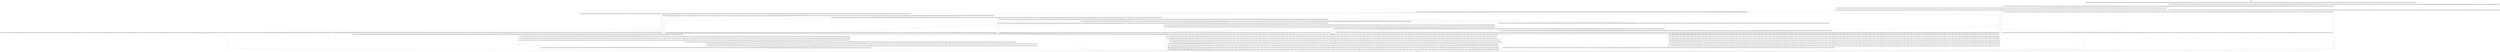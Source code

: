 digraph searchSplitsAllowed {
node [shape=record];
1326907899 [label="1326907899 - [(!DUPLICATES && SEQUENTIAL && ENV_IS_LOCKING && !MAX_MEMORY), (!CACHE_MODE && !DUPLICATES && !MAX_MEMORY && !SEQUENTIAL && ENV_IS_LOCKING), (DUPLICATES && !SEQUENTIAL && ENV_IS_LOCKING && MAX_MEMORY), (!DUPLICATES && CACHE_MODE && ENV_IS_LOCKING && MAX_MEMORY), (!DUPLICATES && !MAX_MEMORY && SEQUENTIAL && CACHE_MODE && ENV_IS_LOCKING), (!DUPLICATES && !MAX_MEMORY && !SEQUENTIAL && CACHE_MODE && ENV_IS_LOCKING), (!DUPLICATES && SEQUENTIAL && MAX_MEMORY && CACHE_MODE && ENV_IS_LOCKING), (!CACHE_MODE && !DUPLICATES && !MAX_MEMORY && SEQUENTIAL && ENV_IS_LOCKING), (DUPLICATES && SEQUENTIAL && ENV_IS_LOCKING && !MAX_MEMORY), (!CACHE_MODE && !DUPLICATES && !SEQUENTIAL && MAX_MEMORY && ENV_IS_LOCKING), (DUPLICATES && !SEQUENTIAL && ENV_IS_LOCKING && !MAX_MEMORY), (!CACHE_MODE && !DUPLICATES && SEQUENTIAL && MAX_MEMORY && ENV_IS_LOCKING), (!DUPLICATES && !SEQUENTIAL && ENV_IS_LOCKING && !MAX_MEMORY), (!DUPLICATES && CACHE_MODE && ENV_IS_LOCKING && !MAX_MEMORY), (!DUPLICATES && !SEQUENTIAL && ENV_IS_LOCKING && MAX_MEMORY), (!DUPLICATES && !SEQUENTIAL && MAX_MEMORY && CACHE_MODE && ENV_IS_LOCKING), (!DUPLICATES && SEQUENTIAL && ENV_IS_LOCKING && MAX_MEMORY), (DUPLICATES && SEQUENTIAL && ENV_IS_LOCKING && MAX_MEMORY), (!DUPLICATES && !CACHE_MODE && ENV_IS_LOCKING && !MAX_MEMORY), (!DUPLICATES && !CACHE_MODE && ENV_IS_LOCKING && MAX_MEMORY)]"];
1976764920 [label="1976764920 - [(!DUPLICATES && SEQUENTIAL && ENV_IS_LOCKING && !MAX_MEMORY), (!CACHE_MODE && !DUPLICATES && !MAX_MEMORY && !SEQUENTIAL && ENV_IS_LOCKING), (DUPLICATES && !SEQUENTIAL && ENV_IS_LOCKING && MAX_MEMORY), (!DUPLICATES && CACHE_MODE && ENV_IS_LOCKING && MAX_MEMORY), (!DUPLICATES && !MAX_MEMORY && SEQUENTIAL && CACHE_MODE && ENV_IS_LOCKING), (!DUPLICATES && !MAX_MEMORY && !SEQUENTIAL && CACHE_MODE && ENV_IS_LOCKING), (!DUPLICATES && SEQUENTIAL && MAX_MEMORY && CACHE_MODE && ENV_IS_LOCKING), (!CACHE_MODE && !DUPLICATES && !MAX_MEMORY && SEQUENTIAL && ENV_IS_LOCKING), (DUPLICATES && SEQUENTIAL && ENV_IS_LOCKING && !MAX_MEMORY), (!CACHE_MODE && !DUPLICATES && !SEQUENTIAL && MAX_MEMORY && ENV_IS_LOCKING), (DUPLICATES && !SEQUENTIAL && ENV_IS_LOCKING && !MAX_MEMORY), (!CACHE_MODE && !DUPLICATES && SEQUENTIAL && MAX_MEMORY && ENV_IS_LOCKING), (!DUPLICATES && !SEQUENTIAL && ENV_IS_LOCKING && !MAX_MEMORY), (!DUPLICATES && CACHE_MODE && ENV_IS_LOCKING && !MAX_MEMORY), (!DUPLICATES && !SEQUENTIAL && ENV_IS_LOCKING && MAX_MEMORY), (!DUPLICATES && !SEQUENTIAL && MAX_MEMORY && CACHE_MODE && ENV_IS_LOCKING), (!DUPLICATES && SEQUENTIAL && ENV_IS_LOCKING && MAX_MEMORY), (DUPLICATES && SEQUENTIAL && ENV_IS_LOCKING && MAX_MEMORY), (!DUPLICATES && !CACHE_MODE && ENV_IS_LOCKING && !MAX_MEMORY), (!DUPLICATES && !CACHE_MODE && ENV_IS_LOCKING && MAX_MEMORY)]"];
1273210524 [label="1273210524 - [(!DUPLICATES && SEQUENTIAL && ENV_IS_LOCKING && !MAX_MEMORY), (!CACHE_MODE && !DUPLICATES && !MAX_MEMORY && !SEQUENTIAL && ENV_IS_LOCKING), (DUPLICATES && !SEQUENTIAL && ENV_IS_LOCKING && MAX_MEMORY), (!DUPLICATES && CACHE_MODE && ENV_IS_LOCKING && MAX_MEMORY), (!DUPLICATES && !MAX_MEMORY && SEQUENTIAL && CACHE_MODE && ENV_IS_LOCKING), (!DUPLICATES && !MAX_MEMORY && !SEQUENTIAL && CACHE_MODE && ENV_IS_LOCKING), (!DUPLICATES && SEQUENTIAL && MAX_MEMORY && CACHE_MODE && ENV_IS_LOCKING), (!CACHE_MODE && !DUPLICATES && !MAX_MEMORY && SEQUENTIAL && ENV_IS_LOCKING), (DUPLICATES && SEQUENTIAL && ENV_IS_LOCKING && !MAX_MEMORY), (!CACHE_MODE && !DUPLICATES && !SEQUENTIAL && MAX_MEMORY && ENV_IS_LOCKING), (DUPLICATES && !SEQUENTIAL && ENV_IS_LOCKING && !MAX_MEMORY), (!CACHE_MODE && !DUPLICATES && SEQUENTIAL && MAX_MEMORY && ENV_IS_LOCKING), (!DUPLICATES && !SEQUENTIAL && ENV_IS_LOCKING && !MAX_MEMORY), (!DUPLICATES && CACHE_MODE && ENV_IS_LOCKING && !MAX_MEMORY), (!DUPLICATES && !SEQUENTIAL && ENV_IS_LOCKING && MAX_MEMORY), (!DUPLICATES && !SEQUENTIAL && MAX_MEMORY && CACHE_MODE && ENV_IS_LOCKING), (!DUPLICATES && SEQUENTIAL && ENV_IS_LOCKING && MAX_MEMORY), (DUPLICATES && SEQUENTIAL && ENV_IS_LOCKING && MAX_MEMORY), (!DUPLICATES && !CACHE_MODE && ENV_IS_LOCKING && !MAX_MEMORY), (!DUPLICATES && !CACHE_MODE && ENV_IS_LOCKING && MAX_MEMORY)]"];
1160309609 [label="1160309609 - [(!DUPLICATES && SEQUENTIAL && ENV_IS_LOCKING && !MAX_MEMORY), (!CACHE_MODE && !DUPLICATES && !MAX_MEMORY && !SEQUENTIAL && ENV_IS_LOCKING), (DUPLICATES && !SEQUENTIAL && ENV_IS_LOCKING && MAX_MEMORY), (!DUPLICATES && CACHE_MODE && ENV_IS_LOCKING && MAX_MEMORY), (!DUPLICATES && !MAX_MEMORY && SEQUENTIAL && CACHE_MODE && ENV_IS_LOCKING), (!DUPLICATES && !MAX_MEMORY && !SEQUENTIAL && CACHE_MODE && ENV_IS_LOCKING), (!DUPLICATES && SEQUENTIAL && MAX_MEMORY && CACHE_MODE && ENV_IS_LOCKING), (!CACHE_MODE && !DUPLICATES && !MAX_MEMORY && SEQUENTIAL && ENV_IS_LOCKING), (DUPLICATES && SEQUENTIAL && ENV_IS_LOCKING && !MAX_MEMORY), (!CACHE_MODE && !DUPLICATES && !SEQUENTIAL && MAX_MEMORY && ENV_IS_LOCKING), (DUPLICATES && !SEQUENTIAL && ENV_IS_LOCKING && !MAX_MEMORY), (!CACHE_MODE && !DUPLICATES && SEQUENTIAL && MAX_MEMORY && ENV_IS_LOCKING), (!DUPLICATES && !SEQUENTIAL && ENV_IS_LOCKING && !MAX_MEMORY), (!DUPLICATES && CACHE_MODE && ENV_IS_LOCKING && !MAX_MEMORY), (!DUPLICATES && !SEQUENTIAL && ENV_IS_LOCKING && MAX_MEMORY), (!DUPLICATES && !SEQUENTIAL && MAX_MEMORY && CACHE_MODE && ENV_IS_LOCKING), (!DUPLICATES && SEQUENTIAL && ENV_IS_LOCKING && MAX_MEMORY), (DUPLICATES && SEQUENTIAL && ENV_IS_LOCKING && MAX_MEMORY), (!DUPLICATES && !CACHE_MODE && ENV_IS_LOCKING && !MAX_MEMORY), (!DUPLICATES && !CACHE_MODE && ENV_IS_LOCKING && MAX_MEMORY)]"];
1933604850 [label="1933604850 - [(!DUPLICATES && SEQUENTIAL && ENV_IS_LOCKING && !MAX_MEMORY), (!CACHE_MODE && !DUPLICATES && !MAX_MEMORY && !SEQUENTIAL && ENV_IS_LOCKING), (DUPLICATES && !SEQUENTIAL && ENV_IS_LOCKING && MAX_MEMORY), (!DUPLICATES && CACHE_MODE && ENV_IS_LOCKING && MAX_MEMORY), (!DUPLICATES && !MAX_MEMORY && SEQUENTIAL && CACHE_MODE && ENV_IS_LOCKING), (!DUPLICATES && !MAX_MEMORY && !SEQUENTIAL && CACHE_MODE && ENV_IS_LOCKING), (!DUPLICATES && SEQUENTIAL && MAX_MEMORY && CACHE_MODE && ENV_IS_LOCKING), (!CACHE_MODE && !DUPLICATES && !MAX_MEMORY && SEQUENTIAL && ENV_IS_LOCKING), (DUPLICATES && SEQUENTIAL && ENV_IS_LOCKING && !MAX_MEMORY), (!CACHE_MODE && !DUPLICATES && !SEQUENTIAL && MAX_MEMORY && ENV_IS_LOCKING), (DUPLICATES && !SEQUENTIAL && ENV_IS_LOCKING && !MAX_MEMORY), (!CACHE_MODE && !DUPLICATES && SEQUENTIAL && MAX_MEMORY && ENV_IS_LOCKING), (!DUPLICATES && !SEQUENTIAL && ENV_IS_LOCKING && !MAX_MEMORY), (!DUPLICATES && CACHE_MODE && ENV_IS_LOCKING && !MAX_MEMORY), (!DUPLICATES && !SEQUENTIAL && ENV_IS_LOCKING && MAX_MEMORY), (!DUPLICATES && !SEQUENTIAL && MAX_MEMORY && CACHE_MODE && ENV_IS_LOCKING), (!DUPLICATES && SEQUENTIAL && ENV_IS_LOCKING && MAX_MEMORY), (DUPLICATES && SEQUENTIAL && ENV_IS_LOCKING && MAX_MEMORY), (!DUPLICATES && !CACHE_MODE && ENV_IS_LOCKING && !MAX_MEMORY), (!DUPLICATES && !CACHE_MODE && ENV_IS_LOCKING && MAX_MEMORY)]"];
1621753386 [label="1621753386 - [(!DUPLICATES && SEQUENTIAL && ENV_IS_LOCKING && !MAX_MEMORY), (!CACHE_MODE && !DUPLICATES && !MAX_MEMORY && !SEQUENTIAL && ENV_IS_LOCKING), (DUPLICATES && !SEQUENTIAL && ENV_IS_LOCKING && MAX_MEMORY), (!DUPLICATES && CACHE_MODE && ENV_IS_LOCKING && MAX_MEMORY), (!DUPLICATES && !MAX_MEMORY && SEQUENTIAL && CACHE_MODE && ENV_IS_LOCKING), (!DUPLICATES && !MAX_MEMORY && !SEQUENTIAL && CACHE_MODE && ENV_IS_LOCKING), (!DUPLICATES && SEQUENTIAL && MAX_MEMORY && CACHE_MODE && ENV_IS_LOCKING), (!CACHE_MODE && !DUPLICATES && !MAX_MEMORY && SEQUENTIAL && ENV_IS_LOCKING), (DUPLICATES && SEQUENTIAL && ENV_IS_LOCKING && !MAX_MEMORY), (!CACHE_MODE && !DUPLICATES && !SEQUENTIAL && MAX_MEMORY && ENV_IS_LOCKING), (DUPLICATES && !SEQUENTIAL && ENV_IS_LOCKING && !MAX_MEMORY), (!CACHE_MODE && !DUPLICATES && SEQUENTIAL && MAX_MEMORY && ENV_IS_LOCKING), (!DUPLICATES && !SEQUENTIAL && ENV_IS_LOCKING && !MAX_MEMORY), (!DUPLICATES && CACHE_MODE && ENV_IS_LOCKING && !MAX_MEMORY), (!DUPLICATES && !SEQUENTIAL && ENV_IS_LOCKING && MAX_MEMORY), (!DUPLICATES && !SEQUENTIAL && MAX_MEMORY && CACHE_MODE && ENV_IS_LOCKING), (!DUPLICATES && SEQUENTIAL && ENV_IS_LOCKING && MAX_MEMORY), (DUPLICATES && SEQUENTIAL && ENV_IS_LOCKING && MAX_MEMORY), (!DUPLICATES && !CACHE_MODE && ENV_IS_LOCKING && !MAX_MEMORY), (!DUPLICATES && !CACHE_MODE && ENV_IS_LOCKING && MAX_MEMORY)]"];
340787719 [label="340787719 - [(!DUPLICATES && SEQUENTIAL && ENV_IS_LOCKING && !MAX_MEMORY), (!CACHE_MODE && !DUPLICATES && !MAX_MEMORY && !SEQUENTIAL && ENV_IS_LOCKING), (DUPLICATES && !SEQUENTIAL && ENV_IS_LOCKING && MAX_MEMORY), (!DUPLICATES && CACHE_MODE && ENV_IS_LOCKING && MAX_MEMORY), (!DUPLICATES && !MAX_MEMORY && SEQUENTIAL && CACHE_MODE && ENV_IS_LOCKING), (!DUPLICATES && !MAX_MEMORY && !SEQUENTIAL && CACHE_MODE && ENV_IS_LOCKING), (!DUPLICATES && SEQUENTIAL && MAX_MEMORY && CACHE_MODE && ENV_IS_LOCKING), (!CACHE_MODE && !DUPLICATES && !MAX_MEMORY && SEQUENTIAL && ENV_IS_LOCKING), (DUPLICATES && SEQUENTIAL && ENV_IS_LOCKING && !MAX_MEMORY), (!CACHE_MODE && !DUPLICATES && !SEQUENTIAL && MAX_MEMORY && ENV_IS_LOCKING), (DUPLICATES && !SEQUENTIAL && ENV_IS_LOCKING && !MAX_MEMORY), (!CACHE_MODE && !DUPLICATES && SEQUENTIAL && MAX_MEMORY && ENV_IS_LOCKING), (!DUPLICATES && !SEQUENTIAL && ENV_IS_LOCKING && !MAX_MEMORY), (!DUPLICATES && CACHE_MODE && ENV_IS_LOCKING && !MAX_MEMORY), (!DUPLICATES && !SEQUENTIAL && ENV_IS_LOCKING && MAX_MEMORY), (!DUPLICATES && !SEQUENTIAL && MAX_MEMORY && CACHE_MODE && ENV_IS_LOCKING), (!DUPLICATES && SEQUENTIAL && ENV_IS_LOCKING && MAX_MEMORY), (DUPLICATES && SEQUENTIAL && ENV_IS_LOCKING && MAX_MEMORY), (!DUPLICATES && !CACHE_MODE && ENV_IS_LOCKING && !MAX_MEMORY), (!DUPLICATES && !CACHE_MODE && ENV_IS_LOCKING && MAX_MEMORY)]"];
1306970323 [label="1306970323 - [(!DUPLICATES && SEQUENTIAL && ENV_IS_LOCKING && !MAX_MEMORY), (!CACHE_MODE && !DUPLICATES && !MAX_MEMORY && !SEQUENTIAL && ENV_IS_LOCKING), (DUPLICATES && !SEQUENTIAL && ENV_IS_LOCKING && MAX_MEMORY), (!DUPLICATES && CACHE_MODE && ENV_IS_LOCKING && MAX_MEMORY), (!DUPLICATES && !MAX_MEMORY && SEQUENTIAL && CACHE_MODE && ENV_IS_LOCKING), (!DUPLICATES && !MAX_MEMORY && !SEQUENTIAL && CACHE_MODE && ENV_IS_LOCKING), (!DUPLICATES && SEQUENTIAL && MAX_MEMORY && CACHE_MODE && ENV_IS_LOCKING), (!CACHE_MODE && !DUPLICATES && !MAX_MEMORY && SEQUENTIAL && ENV_IS_LOCKING), (DUPLICATES && SEQUENTIAL && ENV_IS_LOCKING && !MAX_MEMORY), (!CACHE_MODE && !DUPLICATES && !SEQUENTIAL && MAX_MEMORY && ENV_IS_LOCKING), (DUPLICATES && !SEQUENTIAL && ENV_IS_LOCKING && !MAX_MEMORY), (!CACHE_MODE && !DUPLICATES && SEQUENTIAL && MAX_MEMORY && ENV_IS_LOCKING), (!DUPLICATES && !SEQUENTIAL && ENV_IS_LOCKING && !MAX_MEMORY), (!DUPLICATES && CACHE_MODE && ENV_IS_LOCKING && !MAX_MEMORY), (!DUPLICATES && !SEQUENTIAL && ENV_IS_LOCKING && MAX_MEMORY), (!DUPLICATES && !SEQUENTIAL && MAX_MEMORY && CACHE_MODE && ENV_IS_LOCKING), (!DUPLICATES && SEQUENTIAL && ENV_IS_LOCKING && MAX_MEMORY), (DUPLICATES && SEQUENTIAL && ENV_IS_LOCKING && MAX_MEMORY), (!DUPLICATES && !CACHE_MODE && ENV_IS_LOCKING && !MAX_MEMORY), (!DUPLICATES && !CACHE_MODE && ENV_IS_LOCKING && MAX_MEMORY)]"];
1184349999 [label="1184349999 - [(!DUPLICATES && SEQUENTIAL && ENV_IS_LOCKING && !MAX_MEMORY), (!CACHE_MODE && !DUPLICATES && !MAX_MEMORY && !SEQUENTIAL && ENV_IS_LOCKING), (DUPLICATES && !SEQUENTIAL && ENV_IS_LOCKING && MAX_MEMORY), (!DUPLICATES && CACHE_MODE && ENV_IS_LOCKING && MAX_MEMORY), (!DUPLICATES && !MAX_MEMORY && SEQUENTIAL && CACHE_MODE && ENV_IS_LOCKING), (!DUPLICATES && !MAX_MEMORY && !SEQUENTIAL && CACHE_MODE && ENV_IS_LOCKING), (!DUPLICATES && SEQUENTIAL && MAX_MEMORY && CACHE_MODE && ENV_IS_LOCKING), (!CACHE_MODE && !DUPLICATES && !MAX_MEMORY && SEQUENTIAL && ENV_IS_LOCKING), (DUPLICATES && SEQUENTIAL && ENV_IS_LOCKING && !MAX_MEMORY), (!CACHE_MODE && !DUPLICATES && !SEQUENTIAL && MAX_MEMORY && ENV_IS_LOCKING), (DUPLICATES && !SEQUENTIAL && ENV_IS_LOCKING && !MAX_MEMORY), (!CACHE_MODE && !DUPLICATES && SEQUENTIAL && MAX_MEMORY && ENV_IS_LOCKING), (!DUPLICATES && !SEQUENTIAL && ENV_IS_LOCKING && !MAX_MEMORY), (!DUPLICATES && CACHE_MODE && ENV_IS_LOCKING && !MAX_MEMORY), (!DUPLICATES && !SEQUENTIAL && ENV_IS_LOCKING && MAX_MEMORY), (!DUPLICATES && !SEQUENTIAL && MAX_MEMORY && CACHE_MODE && ENV_IS_LOCKING), (!DUPLICATES && SEQUENTIAL && ENV_IS_LOCKING && MAX_MEMORY), (DUPLICATES && SEQUENTIAL && ENV_IS_LOCKING && MAX_MEMORY), (!DUPLICATES && !CACHE_MODE && ENV_IS_LOCKING && !MAX_MEMORY), (!DUPLICATES && !CACHE_MODE && ENV_IS_LOCKING && MAX_MEMORY)]"];
917347644 [label="917347644 - [(!DUPLICATES && SEQUENTIAL && ENV_IS_LOCKING && !MAX_MEMORY), (!CACHE_MODE && !DUPLICATES && !MAX_MEMORY && !SEQUENTIAL && ENV_IS_LOCKING), (DUPLICATES && !SEQUENTIAL && ENV_IS_LOCKING && MAX_MEMORY), (!DUPLICATES && CACHE_MODE && ENV_IS_LOCKING && MAX_MEMORY), (!DUPLICATES && !MAX_MEMORY && SEQUENTIAL && CACHE_MODE && ENV_IS_LOCKING), (!DUPLICATES && !MAX_MEMORY && !SEQUENTIAL && CACHE_MODE && ENV_IS_LOCKING), (!DUPLICATES && SEQUENTIAL && MAX_MEMORY && CACHE_MODE && ENV_IS_LOCKING), (!CACHE_MODE && !DUPLICATES && !MAX_MEMORY && SEQUENTIAL && ENV_IS_LOCKING), (DUPLICATES && SEQUENTIAL && ENV_IS_LOCKING && !MAX_MEMORY), (!CACHE_MODE && !DUPLICATES && !SEQUENTIAL && MAX_MEMORY && ENV_IS_LOCKING), (DUPLICATES && !SEQUENTIAL && ENV_IS_LOCKING && !MAX_MEMORY), (!CACHE_MODE && !DUPLICATES && SEQUENTIAL && MAX_MEMORY && ENV_IS_LOCKING), (!DUPLICATES && !SEQUENTIAL && ENV_IS_LOCKING && !MAX_MEMORY), (!DUPLICATES && CACHE_MODE && ENV_IS_LOCKING && !MAX_MEMORY), (!DUPLICATES && !SEQUENTIAL && ENV_IS_LOCKING && MAX_MEMORY), (!DUPLICATES && !SEQUENTIAL && MAX_MEMORY && CACHE_MODE && ENV_IS_LOCKING), (!DUPLICATES && SEQUENTIAL && ENV_IS_LOCKING && MAX_MEMORY), (DUPLICATES && SEQUENTIAL && ENV_IS_LOCKING && MAX_MEMORY), (!DUPLICATES && !CACHE_MODE && ENV_IS_LOCKING && !MAX_MEMORY), (!DUPLICATES && !CACHE_MODE && ENV_IS_LOCKING && MAX_MEMORY)]"];
128474554 [label="128474554 - [(!DUPLICATES && SEQUENTIAL && ENV_IS_LOCKING && !MAX_MEMORY), (!CACHE_MODE && !DUPLICATES && !MAX_MEMORY && !SEQUENTIAL && ENV_IS_LOCKING), (DUPLICATES && !SEQUENTIAL && ENV_IS_LOCKING && MAX_MEMORY), (!DUPLICATES && CACHE_MODE && ENV_IS_LOCKING && MAX_MEMORY), (!DUPLICATES && !MAX_MEMORY && SEQUENTIAL && CACHE_MODE && ENV_IS_LOCKING), (!DUPLICATES && !MAX_MEMORY && !SEQUENTIAL && CACHE_MODE && ENV_IS_LOCKING), (!DUPLICATES && SEQUENTIAL && MAX_MEMORY && CACHE_MODE && ENV_IS_LOCKING), (!CACHE_MODE && !DUPLICATES && !MAX_MEMORY && SEQUENTIAL && ENV_IS_LOCKING), (DUPLICATES && SEQUENTIAL && ENV_IS_LOCKING && !MAX_MEMORY), (!CACHE_MODE && !DUPLICATES && !SEQUENTIAL && MAX_MEMORY && ENV_IS_LOCKING), (DUPLICATES && !SEQUENTIAL && ENV_IS_LOCKING && !MAX_MEMORY), (!CACHE_MODE && !DUPLICATES && SEQUENTIAL && MAX_MEMORY && ENV_IS_LOCKING), (!DUPLICATES && !SEQUENTIAL && ENV_IS_LOCKING && !MAX_MEMORY), (!DUPLICATES && CACHE_MODE && ENV_IS_LOCKING && !MAX_MEMORY), (!DUPLICATES && !SEQUENTIAL && ENV_IS_LOCKING && MAX_MEMORY), (!DUPLICATES && !SEQUENTIAL && MAX_MEMORY && CACHE_MODE && ENV_IS_LOCKING), (!DUPLICATES && SEQUENTIAL && ENV_IS_LOCKING && MAX_MEMORY), (DUPLICATES && SEQUENTIAL && ENV_IS_LOCKING && MAX_MEMORY), (!DUPLICATES && !CACHE_MODE && ENV_IS_LOCKING && !MAX_MEMORY), (!DUPLICATES && !CACHE_MODE && ENV_IS_LOCKING && MAX_MEMORY)]"];
2105002374 [label="2105002374 - [(!DUPLICATES && SEQUENTIAL && ENV_IS_LOCKING && !MAX_MEMORY), (!CACHE_MODE && !DUPLICATES && !MAX_MEMORY && !SEQUENTIAL && ENV_IS_LOCKING), (DUPLICATES && !SEQUENTIAL && ENV_IS_LOCKING && MAX_MEMORY), (!DUPLICATES && CACHE_MODE && ENV_IS_LOCKING && MAX_MEMORY), (!DUPLICATES && !MAX_MEMORY && SEQUENTIAL && CACHE_MODE && ENV_IS_LOCKING), (!DUPLICATES && !MAX_MEMORY && !SEQUENTIAL && CACHE_MODE && ENV_IS_LOCKING), (!DUPLICATES && SEQUENTIAL && MAX_MEMORY && CACHE_MODE && ENV_IS_LOCKING), (!CACHE_MODE && !DUPLICATES && !MAX_MEMORY && SEQUENTIAL && ENV_IS_LOCKING), (DUPLICATES && SEQUENTIAL && ENV_IS_LOCKING && !MAX_MEMORY), (!CACHE_MODE && !DUPLICATES && !SEQUENTIAL && MAX_MEMORY && ENV_IS_LOCKING), (DUPLICATES && !SEQUENTIAL && ENV_IS_LOCKING && !MAX_MEMORY), (!CACHE_MODE && !DUPLICATES && SEQUENTIAL && MAX_MEMORY && ENV_IS_LOCKING), (!DUPLICATES && !SEQUENTIAL && ENV_IS_LOCKING && !MAX_MEMORY), (!DUPLICATES && CACHE_MODE && ENV_IS_LOCKING && !MAX_MEMORY), (!DUPLICATES && !SEQUENTIAL && ENV_IS_LOCKING && MAX_MEMORY), (!DUPLICATES && !SEQUENTIAL && MAX_MEMORY && CACHE_MODE && ENV_IS_LOCKING), (!DUPLICATES && SEQUENTIAL && ENV_IS_LOCKING && MAX_MEMORY), (DUPLICATES && SEQUENTIAL && ENV_IS_LOCKING && MAX_MEMORY), (!DUPLICATES && !CACHE_MODE && ENV_IS_LOCKING && !MAX_MEMORY), (!DUPLICATES && !CACHE_MODE && ENV_IS_LOCKING && MAX_MEMORY)]"];
213777163 [label="213777163 - [(!DUPLICATES && SEQUENTIAL && ENV_IS_LOCKING && !MAX_MEMORY), (!CACHE_MODE && !DUPLICATES && !MAX_MEMORY && !SEQUENTIAL && ENV_IS_LOCKING), (DUPLICATES && !SEQUENTIAL && ENV_IS_LOCKING && MAX_MEMORY), (!DUPLICATES && CACHE_MODE && ENV_IS_LOCKING && MAX_MEMORY), (!DUPLICATES && !MAX_MEMORY && SEQUENTIAL && CACHE_MODE && ENV_IS_LOCKING), (!DUPLICATES && !MAX_MEMORY && !SEQUENTIAL && CACHE_MODE && ENV_IS_LOCKING), (!DUPLICATES && SEQUENTIAL && MAX_MEMORY && CACHE_MODE && ENV_IS_LOCKING), (!CACHE_MODE && !DUPLICATES && !MAX_MEMORY && SEQUENTIAL && ENV_IS_LOCKING), (DUPLICATES && SEQUENTIAL && ENV_IS_LOCKING && !MAX_MEMORY), (!CACHE_MODE && !DUPLICATES && !SEQUENTIAL && MAX_MEMORY && ENV_IS_LOCKING), (DUPLICATES && !SEQUENTIAL && ENV_IS_LOCKING && !MAX_MEMORY), (!CACHE_MODE && !DUPLICATES && SEQUENTIAL && MAX_MEMORY && ENV_IS_LOCKING), (!DUPLICATES && !SEQUENTIAL && ENV_IS_LOCKING && !MAX_MEMORY), (!DUPLICATES && CACHE_MODE && ENV_IS_LOCKING && !MAX_MEMORY), (!DUPLICATES && !SEQUENTIAL && ENV_IS_LOCKING && MAX_MEMORY), (!DUPLICATES && !SEQUENTIAL && MAX_MEMORY && CACHE_MODE && ENV_IS_LOCKING), (!DUPLICATES && SEQUENTIAL && ENV_IS_LOCKING && MAX_MEMORY), (DUPLICATES && SEQUENTIAL && ENV_IS_LOCKING && MAX_MEMORY), (!DUPLICATES && !CACHE_MODE && ENV_IS_LOCKING && !MAX_MEMORY), (!DUPLICATES && !CACHE_MODE && ENV_IS_LOCKING && MAX_MEMORY)]"];
524679691 [label="524679691 - [(!DUPLICATES && SEQUENTIAL && ENV_IS_LOCKING && !MAX_MEMORY), (!CACHE_MODE && !DUPLICATES && !MAX_MEMORY && !SEQUENTIAL && ENV_IS_LOCKING), (DUPLICATES && !SEQUENTIAL && ENV_IS_LOCKING && MAX_MEMORY), (!DUPLICATES && CACHE_MODE && ENV_IS_LOCKING && MAX_MEMORY), (!DUPLICATES && !MAX_MEMORY && SEQUENTIAL && CACHE_MODE && ENV_IS_LOCKING), (!DUPLICATES && !MAX_MEMORY && !SEQUENTIAL && CACHE_MODE && ENV_IS_LOCKING), (!DUPLICATES && SEQUENTIAL && MAX_MEMORY && CACHE_MODE && ENV_IS_LOCKING), (!CACHE_MODE && !DUPLICATES && !MAX_MEMORY && SEQUENTIAL && ENV_IS_LOCKING), (DUPLICATES && SEQUENTIAL && ENV_IS_LOCKING && !MAX_MEMORY), (!CACHE_MODE && !DUPLICATES && !SEQUENTIAL && MAX_MEMORY && ENV_IS_LOCKING), (DUPLICATES && !SEQUENTIAL && ENV_IS_LOCKING && !MAX_MEMORY), (!CACHE_MODE && !DUPLICATES && SEQUENTIAL && MAX_MEMORY && ENV_IS_LOCKING), (!DUPLICATES && !SEQUENTIAL && ENV_IS_LOCKING && !MAX_MEMORY), (!DUPLICATES && CACHE_MODE && ENV_IS_LOCKING && !MAX_MEMORY), (!DUPLICATES && !SEQUENTIAL && ENV_IS_LOCKING && MAX_MEMORY), (!DUPLICATES && !SEQUENTIAL && MAX_MEMORY && CACHE_MODE && ENV_IS_LOCKING), (!DUPLICATES && SEQUENTIAL && ENV_IS_LOCKING && MAX_MEMORY), (DUPLICATES && SEQUENTIAL && ENV_IS_LOCKING && MAX_MEMORY), (!DUPLICATES && !CACHE_MODE && ENV_IS_LOCKING && !MAX_MEMORY), (!DUPLICATES && !CACHE_MODE && ENV_IS_LOCKING && MAX_MEMORY)]"];
1883241108 [label="1883241108 - [(!DUPLICATES && SEQUENTIAL && ENV_IS_LOCKING && !MAX_MEMORY), (!CACHE_MODE && !DUPLICATES && !MAX_MEMORY && !SEQUENTIAL && ENV_IS_LOCKING), (DUPLICATES && !SEQUENTIAL && ENV_IS_LOCKING && MAX_MEMORY), (!DUPLICATES && CACHE_MODE && ENV_IS_LOCKING && MAX_MEMORY), (!DUPLICATES && !MAX_MEMORY && SEQUENTIAL && CACHE_MODE && ENV_IS_LOCKING), (!DUPLICATES && !MAX_MEMORY && !SEQUENTIAL && CACHE_MODE && ENV_IS_LOCKING), (!DUPLICATES && SEQUENTIAL && MAX_MEMORY && CACHE_MODE && ENV_IS_LOCKING), (!CACHE_MODE && !DUPLICATES && !MAX_MEMORY && SEQUENTIAL && ENV_IS_LOCKING), (DUPLICATES && SEQUENTIAL && ENV_IS_LOCKING && !MAX_MEMORY), (!CACHE_MODE && !DUPLICATES && !SEQUENTIAL && MAX_MEMORY && ENV_IS_LOCKING), (DUPLICATES && !SEQUENTIAL && ENV_IS_LOCKING && !MAX_MEMORY), (!CACHE_MODE && !DUPLICATES && SEQUENTIAL && MAX_MEMORY && ENV_IS_LOCKING), (!DUPLICATES && !SEQUENTIAL && ENV_IS_LOCKING && !MAX_MEMORY), (!DUPLICATES && CACHE_MODE && ENV_IS_LOCKING && !MAX_MEMORY), (!DUPLICATES && !SEQUENTIAL && ENV_IS_LOCKING && MAX_MEMORY), (!DUPLICATES && !SEQUENTIAL && MAX_MEMORY && CACHE_MODE && ENV_IS_LOCKING), (!DUPLICATES && SEQUENTIAL && ENV_IS_LOCKING && MAX_MEMORY), (DUPLICATES && SEQUENTIAL && ENV_IS_LOCKING && MAX_MEMORY), (!DUPLICATES && !CACHE_MODE && ENV_IS_LOCKING && !MAX_MEMORY), (!DUPLICATES && !CACHE_MODE && ENV_IS_LOCKING && MAX_MEMORY)]"];
1627881445 [label="1627881445 - [(!DUPLICATES && SEQUENTIAL && ENV_IS_LOCKING && !MAX_MEMORY), (!CACHE_MODE && !DUPLICATES && !MAX_MEMORY && !SEQUENTIAL && ENV_IS_LOCKING), (DUPLICATES && !SEQUENTIAL && ENV_IS_LOCKING && MAX_MEMORY), (!DUPLICATES && CACHE_MODE && ENV_IS_LOCKING && MAX_MEMORY), (!DUPLICATES && !MAX_MEMORY && SEQUENTIAL && CACHE_MODE && ENV_IS_LOCKING), (!DUPLICATES && !MAX_MEMORY && !SEQUENTIAL && CACHE_MODE && ENV_IS_LOCKING), (!DUPLICATES && SEQUENTIAL && MAX_MEMORY && CACHE_MODE && ENV_IS_LOCKING), (!CACHE_MODE && !DUPLICATES && !MAX_MEMORY && SEQUENTIAL && ENV_IS_LOCKING), (DUPLICATES && SEQUENTIAL && ENV_IS_LOCKING && !MAX_MEMORY), (!CACHE_MODE && !DUPLICATES && !SEQUENTIAL && MAX_MEMORY && ENV_IS_LOCKING), (DUPLICATES && !SEQUENTIAL && ENV_IS_LOCKING && !MAX_MEMORY), (!CACHE_MODE && !DUPLICATES && SEQUENTIAL && MAX_MEMORY && ENV_IS_LOCKING), (!DUPLICATES && !SEQUENTIAL && ENV_IS_LOCKING && !MAX_MEMORY), (!DUPLICATES && CACHE_MODE && ENV_IS_LOCKING && !MAX_MEMORY), (!DUPLICATES && !SEQUENTIAL && ENV_IS_LOCKING && MAX_MEMORY), (!DUPLICATES && !SEQUENTIAL && MAX_MEMORY && CACHE_MODE && ENV_IS_LOCKING), (!DUPLICATES && SEQUENTIAL && ENV_IS_LOCKING && MAX_MEMORY), (DUPLICATES && SEQUENTIAL && ENV_IS_LOCKING && MAX_MEMORY), (!DUPLICATES && !CACHE_MODE && ENV_IS_LOCKING && !MAX_MEMORY), (!DUPLICATES && !CACHE_MODE && ENV_IS_LOCKING && MAX_MEMORY)]"];
973823373 [label="973823373 - [(!DUPLICATES && SEQUENTIAL && ENV_IS_LOCKING && !MAX_MEMORY), (!CACHE_MODE && !DUPLICATES && !MAX_MEMORY && !SEQUENTIAL && ENV_IS_LOCKING), (DUPLICATES && !SEQUENTIAL && ENV_IS_LOCKING && MAX_MEMORY), (!DUPLICATES && CACHE_MODE && ENV_IS_LOCKING && MAX_MEMORY), (!DUPLICATES && !MAX_MEMORY && SEQUENTIAL && CACHE_MODE && ENV_IS_LOCKING), (!DUPLICATES && !MAX_MEMORY && !SEQUENTIAL && CACHE_MODE && ENV_IS_LOCKING), (!DUPLICATES && SEQUENTIAL && MAX_MEMORY && CACHE_MODE && ENV_IS_LOCKING), (!CACHE_MODE && !DUPLICATES && !MAX_MEMORY && SEQUENTIAL && ENV_IS_LOCKING), (DUPLICATES && SEQUENTIAL && ENV_IS_LOCKING && !MAX_MEMORY), (!CACHE_MODE && !DUPLICATES && !SEQUENTIAL && MAX_MEMORY && ENV_IS_LOCKING), (DUPLICATES && !SEQUENTIAL && ENV_IS_LOCKING && !MAX_MEMORY), (!CACHE_MODE && !DUPLICATES && SEQUENTIAL && MAX_MEMORY && ENV_IS_LOCKING), (!DUPLICATES && !SEQUENTIAL && ENV_IS_LOCKING && !MAX_MEMORY), (!DUPLICATES && CACHE_MODE && ENV_IS_LOCKING && !MAX_MEMORY), (!DUPLICATES && !SEQUENTIAL && ENV_IS_LOCKING && MAX_MEMORY), (!DUPLICATES && !SEQUENTIAL && MAX_MEMORY && CACHE_MODE && ENV_IS_LOCKING), (!DUPLICATES && SEQUENTIAL && ENV_IS_LOCKING && MAX_MEMORY), (DUPLICATES && SEQUENTIAL && ENV_IS_LOCKING && MAX_MEMORY), (!DUPLICATES && !CACHE_MODE && ENV_IS_LOCKING && !MAX_MEMORY), (!DUPLICATES && !CACHE_MODE && ENV_IS_LOCKING && MAX_MEMORY)]"];
603468648 [label="603468648 - [(!DUPLICATES && SEQUENTIAL && ENV_IS_LOCKING && !MAX_MEMORY), (!CACHE_MODE && !DUPLICATES && !MAX_MEMORY && !SEQUENTIAL && ENV_IS_LOCKING), (DUPLICATES && !SEQUENTIAL && ENV_IS_LOCKING && MAX_MEMORY), (!DUPLICATES && CACHE_MODE && ENV_IS_LOCKING && MAX_MEMORY), (!DUPLICATES && !MAX_MEMORY && SEQUENTIAL && CACHE_MODE && ENV_IS_LOCKING), (!DUPLICATES && !MAX_MEMORY && !SEQUENTIAL && CACHE_MODE && ENV_IS_LOCKING), (!DUPLICATES && SEQUENTIAL && MAX_MEMORY && CACHE_MODE && ENV_IS_LOCKING), (!CACHE_MODE && !DUPLICATES && !MAX_MEMORY && SEQUENTIAL && ENV_IS_LOCKING), (DUPLICATES && SEQUENTIAL && ENV_IS_LOCKING && !MAX_MEMORY), (!CACHE_MODE && !DUPLICATES && !SEQUENTIAL && MAX_MEMORY && ENV_IS_LOCKING), (DUPLICATES && !SEQUENTIAL && ENV_IS_LOCKING && !MAX_MEMORY), (!CACHE_MODE && !DUPLICATES && SEQUENTIAL && MAX_MEMORY && ENV_IS_LOCKING), (!DUPLICATES && !SEQUENTIAL && ENV_IS_LOCKING && !MAX_MEMORY), (!DUPLICATES && CACHE_MODE && ENV_IS_LOCKING && !MAX_MEMORY), (!DUPLICATES && !SEQUENTIAL && ENV_IS_LOCKING && MAX_MEMORY), (!DUPLICATES && !SEQUENTIAL && MAX_MEMORY && CACHE_MODE && ENV_IS_LOCKING), (!DUPLICATES && SEQUENTIAL && ENV_IS_LOCKING && MAX_MEMORY), (DUPLICATES && SEQUENTIAL && ENV_IS_LOCKING && MAX_MEMORY), (!DUPLICATES && !CACHE_MODE && ENV_IS_LOCKING && !MAX_MEMORY), (!DUPLICATES && !CACHE_MODE && ENV_IS_LOCKING && MAX_MEMORY)]"];
1649396631 [label="1649396631 - [(!DUPLICATES && SEQUENTIAL && ENV_IS_LOCKING && !MAX_MEMORY), (!CACHE_MODE && !DUPLICATES && !MAX_MEMORY && !SEQUENTIAL && ENV_IS_LOCKING), (DUPLICATES && !SEQUENTIAL && ENV_IS_LOCKING && MAX_MEMORY), (!DUPLICATES && CACHE_MODE && ENV_IS_LOCKING && MAX_MEMORY), (!DUPLICATES && !MAX_MEMORY && SEQUENTIAL && CACHE_MODE && ENV_IS_LOCKING), (!DUPLICATES && !MAX_MEMORY && !SEQUENTIAL && CACHE_MODE && ENV_IS_LOCKING), (!DUPLICATES && SEQUENTIAL && MAX_MEMORY && CACHE_MODE && ENV_IS_LOCKING), (!CACHE_MODE && !DUPLICATES && !MAX_MEMORY && SEQUENTIAL && ENV_IS_LOCKING), (DUPLICATES && SEQUENTIAL && ENV_IS_LOCKING && !MAX_MEMORY), (!CACHE_MODE && !DUPLICATES && !SEQUENTIAL && MAX_MEMORY && ENV_IS_LOCKING), (DUPLICATES && !SEQUENTIAL && ENV_IS_LOCKING && !MAX_MEMORY), (!CACHE_MODE && !DUPLICATES && SEQUENTIAL && MAX_MEMORY && ENV_IS_LOCKING), (!DUPLICATES && !SEQUENTIAL && ENV_IS_LOCKING && !MAX_MEMORY), (!DUPLICATES && CACHE_MODE && ENV_IS_LOCKING && !MAX_MEMORY), (!DUPLICATES && !SEQUENTIAL && ENV_IS_LOCKING && MAX_MEMORY), (!DUPLICATES && !SEQUENTIAL && MAX_MEMORY && CACHE_MODE && ENV_IS_LOCKING), (!DUPLICATES && SEQUENTIAL && ENV_IS_LOCKING && MAX_MEMORY), (DUPLICATES && SEQUENTIAL && ENV_IS_LOCKING && MAX_MEMORY), (!DUPLICATES && !CACHE_MODE && ENV_IS_LOCKING && !MAX_MEMORY), (!DUPLICATES && !CACHE_MODE && ENV_IS_LOCKING && MAX_MEMORY)]"];
13555653 [label="13555653 - [(!DUPLICATES && SEQUENTIAL && ENV_IS_LOCKING && !MAX_MEMORY), (!CACHE_MODE && !DUPLICATES && !MAX_MEMORY && !SEQUENTIAL && ENV_IS_LOCKING), (DUPLICATES && !SEQUENTIAL && ENV_IS_LOCKING && MAX_MEMORY), (!DUPLICATES && CACHE_MODE && ENV_IS_LOCKING && MAX_MEMORY), (!DUPLICATES && !MAX_MEMORY && SEQUENTIAL && CACHE_MODE && ENV_IS_LOCKING), (!DUPLICATES && !MAX_MEMORY && !SEQUENTIAL && CACHE_MODE && ENV_IS_LOCKING), (!DUPLICATES && SEQUENTIAL && MAX_MEMORY && CACHE_MODE && ENV_IS_LOCKING), (!CACHE_MODE && !DUPLICATES && !MAX_MEMORY && SEQUENTIAL && ENV_IS_LOCKING), (DUPLICATES && SEQUENTIAL && ENV_IS_LOCKING && !MAX_MEMORY), (!CACHE_MODE && !DUPLICATES && !SEQUENTIAL && MAX_MEMORY && ENV_IS_LOCKING), (DUPLICATES && !SEQUENTIAL && ENV_IS_LOCKING && !MAX_MEMORY), (!CACHE_MODE && !DUPLICATES && SEQUENTIAL && MAX_MEMORY && ENV_IS_LOCKING), (!DUPLICATES && !SEQUENTIAL && ENV_IS_LOCKING && !MAX_MEMORY), (!DUPLICATES && CACHE_MODE && ENV_IS_LOCKING && !MAX_MEMORY), (!DUPLICATES && !SEQUENTIAL && ENV_IS_LOCKING && MAX_MEMORY), (!DUPLICATES && !SEQUENTIAL && MAX_MEMORY && CACHE_MODE && ENV_IS_LOCKING), (!DUPLICATES && SEQUENTIAL && ENV_IS_LOCKING && MAX_MEMORY), (DUPLICATES && SEQUENTIAL && ENV_IS_LOCKING && MAX_MEMORY), (!DUPLICATES && !CACHE_MODE && ENV_IS_LOCKING && !MAX_MEMORY), (!DUPLICATES && !CACHE_MODE && ENV_IS_LOCKING && MAX_MEMORY)]"];
1476005885 [label="1476005885 - [(!DUPLICATES && SEQUENTIAL && ENV_IS_LOCKING && !MAX_MEMORY), (!CACHE_MODE && !DUPLICATES && !MAX_MEMORY && !SEQUENTIAL && ENV_IS_LOCKING), (DUPLICATES && !SEQUENTIAL && ENV_IS_LOCKING && MAX_MEMORY), (!DUPLICATES && CACHE_MODE && ENV_IS_LOCKING && MAX_MEMORY), (!DUPLICATES && !MAX_MEMORY && SEQUENTIAL && CACHE_MODE && ENV_IS_LOCKING), (!DUPLICATES && !MAX_MEMORY && !SEQUENTIAL && CACHE_MODE && ENV_IS_LOCKING), (!DUPLICATES && SEQUENTIAL && MAX_MEMORY && CACHE_MODE && ENV_IS_LOCKING), (!CACHE_MODE && !DUPLICATES && !MAX_MEMORY && SEQUENTIAL && ENV_IS_LOCKING), (DUPLICATES && SEQUENTIAL && ENV_IS_LOCKING && !MAX_MEMORY), (!CACHE_MODE && !DUPLICATES && !SEQUENTIAL && MAX_MEMORY && ENV_IS_LOCKING), (DUPLICATES && !SEQUENTIAL && ENV_IS_LOCKING && !MAX_MEMORY), (!CACHE_MODE && !DUPLICATES && SEQUENTIAL && MAX_MEMORY && ENV_IS_LOCKING), (!DUPLICATES && !SEQUENTIAL && ENV_IS_LOCKING && !MAX_MEMORY), (!DUPLICATES && CACHE_MODE && ENV_IS_LOCKING && !MAX_MEMORY), (!DUPLICATES && !SEQUENTIAL && ENV_IS_LOCKING && MAX_MEMORY), (!DUPLICATES && !SEQUENTIAL && MAX_MEMORY && CACHE_MODE && ENV_IS_LOCKING), (!DUPLICATES && SEQUENTIAL && ENV_IS_LOCKING && MAX_MEMORY), (DUPLICATES && SEQUENTIAL && ENV_IS_LOCKING && MAX_MEMORY), (!DUPLICATES && !CACHE_MODE && ENV_IS_LOCKING && !MAX_MEMORY), (!DUPLICATES && !CACHE_MODE && ENV_IS_LOCKING && MAX_MEMORY)]"];
entry [label="entry - []"];
exit [label="exit - []"];
1419245784 [label="1419245784 - [(!DUPLICATES && SEQUENTIAL && ENV_IS_LOCKING && !MAX_MEMORY), (!CACHE_MODE && !DUPLICATES && !MAX_MEMORY && !SEQUENTIAL && ENV_IS_LOCKING), (DUPLICATES && !SEQUENTIAL && ENV_IS_LOCKING && MAX_MEMORY), (!DUPLICATES && CACHE_MODE && ENV_IS_LOCKING && MAX_MEMORY), (!DUPLICATES && !MAX_MEMORY && SEQUENTIAL && CACHE_MODE && ENV_IS_LOCKING), (!DUPLICATES && !MAX_MEMORY && !SEQUENTIAL && CACHE_MODE && ENV_IS_LOCKING), (!DUPLICATES && SEQUENTIAL && MAX_MEMORY && CACHE_MODE && ENV_IS_LOCKING), (!CACHE_MODE && !DUPLICATES && !MAX_MEMORY && SEQUENTIAL && ENV_IS_LOCKING), (DUPLICATES && SEQUENTIAL && ENV_IS_LOCKING && !MAX_MEMORY), (!CACHE_MODE && !DUPLICATES && !SEQUENTIAL && MAX_MEMORY && ENV_IS_LOCKING), (DUPLICATES && !SEQUENTIAL && ENV_IS_LOCKING && !MAX_MEMORY), (!CACHE_MODE && !DUPLICATES && SEQUENTIAL && MAX_MEMORY && ENV_IS_LOCKING), (!DUPLICATES && !SEQUENTIAL && ENV_IS_LOCKING && !MAX_MEMORY), (!DUPLICATES && CACHE_MODE && ENV_IS_LOCKING && !MAX_MEMORY), (!DUPLICATES && !SEQUENTIAL && ENV_IS_LOCKING && MAX_MEMORY), (!DUPLICATES && !SEQUENTIAL && MAX_MEMORY && CACHE_MODE && ENV_IS_LOCKING), (!DUPLICATES && SEQUENTIAL && ENV_IS_LOCKING && MAX_MEMORY), (DUPLICATES && SEQUENTIAL && ENV_IS_LOCKING && MAX_MEMORY), (!DUPLICATES && !CACHE_MODE && ENV_IS_LOCKING && !MAX_MEMORY), (!DUPLICATES && !CACHE_MODE && ENV_IS_LOCKING && MAX_MEMORY)]"];
904312753 [label="904312753 - [(!DUPLICATES && SEQUENTIAL && ENV_IS_LOCKING && !MAX_MEMORY), (!CACHE_MODE && !DUPLICATES && !MAX_MEMORY && !SEQUENTIAL && ENV_IS_LOCKING), (DUPLICATES && !SEQUENTIAL && ENV_IS_LOCKING && MAX_MEMORY), (!DUPLICATES && CACHE_MODE && ENV_IS_LOCKING && MAX_MEMORY), (!DUPLICATES && !MAX_MEMORY && SEQUENTIAL && CACHE_MODE && ENV_IS_LOCKING), (!DUPLICATES && !MAX_MEMORY && !SEQUENTIAL && CACHE_MODE && ENV_IS_LOCKING), (!DUPLICATES && SEQUENTIAL && MAX_MEMORY && CACHE_MODE && ENV_IS_LOCKING), (!CACHE_MODE && !DUPLICATES && !MAX_MEMORY && SEQUENTIAL && ENV_IS_LOCKING), (DUPLICATES && SEQUENTIAL && ENV_IS_LOCKING && !MAX_MEMORY), (!CACHE_MODE && !DUPLICATES && !SEQUENTIAL && MAX_MEMORY && ENV_IS_LOCKING), (DUPLICATES && !SEQUENTIAL && ENV_IS_LOCKING && !MAX_MEMORY), (!CACHE_MODE && !DUPLICATES && SEQUENTIAL && MAX_MEMORY && ENV_IS_LOCKING), (!DUPLICATES && !SEQUENTIAL && ENV_IS_LOCKING && !MAX_MEMORY), (!DUPLICATES && CACHE_MODE && ENV_IS_LOCKING && !MAX_MEMORY), (!DUPLICATES && !SEQUENTIAL && ENV_IS_LOCKING && MAX_MEMORY), (!DUPLICATES && !SEQUENTIAL && MAX_MEMORY && CACHE_MODE && ENV_IS_LOCKING), (!DUPLICATES && SEQUENTIAL && ENV_IS_LOCKING && MAX_MEMORY), (DUPLICATES && SEQUENTIAL && ENV_IS_LOCKING && MAX_MEMORY), (!DUPLICATES && !CACHE_MODE && ENV_IS_LOCKING && !MAX_MEMORY), (!DUPLICATES && !CACHE_MODE && ENV_IS_LOCKING && MAX_MEMORY)]"];
1115844769 [label="1115844769 - [(!DUPLICATES && SEQUENTIAL && ENV_IS_LOCKING && !MAX_MEMORY), (!CACHE_MODE && !DUPLICATES && !MAX_MEMORY && !SEQUENTIAL && ENV_IS_LOCKING), (DUPLICATES && !SEQUENTIAL && ENV_IS_LOCKING && MAX_MEMORY), (!DUPLICATES && CACHE_MODE && ENV_IS_LOCKING && MAX_MEMORY), (!DUPLICATES && !MAX_MEMORY && SEQUENTIAL && CACHE_MODE && ENV_IS_LOCKING), (!DUPLICATES && !MAX_MEMORY && !SEQUENTIAL && CACHE_MODE && ENV_IS_LOCKING), (!DUPLICATES && SEQUENTIAL && MAX_MEMORY && CACHE_MODE && ENV_IS_LOCKING), (!CACHE_MODE && !DUPLICATES && !MAX_MEMORY && SEQUENTIAL && ENV_IS_LOCKING), (DUPLICATES && SEQUENTIAL && ENV_IS_LOCKING && !MAX_MEMORY), (!CACHE_MODE && !DUPLICATES && !SEQUENTIAL && MAX_MEMORY && ENV_IS_LOCKING), (DUPLICATES && !SEQUENTIAL && ENV_IS_LOCKING && !MAX_MEMORY), (!CACHE_MODE && !DUPLICATES && SEQUENTIAL && MAX_MEMORY && ENV_IS_LOCKING), (!DUPLICATES && !SEQUENTIAL && ENV_IS_LOCKING && !MAX_MEMORY), (!DUPLICATES && CACHE_MODE && ENV_IS_LOCKING && !MAX_MEMORY), (!DUPLICATES && !SEQUENTIAL && ENV_IS_LOCKING && MAX_MEMORY), (!DUPLICATES && !SEQUENTIAL && MAX_MEMORY && CACHE_MODE && ENV_IS_LOCKING), (!DUPLICATES && SEQUENTIAL && ENV_IS_LOCKING && MAX_MEMORY), (DUPLICATES && SEQUENTIAL && ENV_IS_LOCKING && MAX_MEMORY), (!DUPLICATES && !CACHE_MODE && ENV_IS_LOCKING && !MAX_MEMORY), (!DUPLICATES && !CACHE_MODE && ENV_IS_LOCKING && MAX_MEMORY)]"];
812082303 [label="812082303 - [(!DUPLICATES && SEQUENTIAL && ENV_IS_LOCKING && !MAX_MEMORY), (!CACHE_MODE && !DUPLICATES && !MAX_MEMORY && !SEQUENTIAL && ENV_IS_LOCKING), (DUPLICATES && !SEQUENTIAL && ENV_IS_LOCKING && MAX_MEMORY), (!DUPLICATES && CACHE_MODE && ENV_IS_LOCKING && MAX_MEMORY), (!DUPLICATES && !MAX_MEMORY && SEQUENTIAL && CACHE_MODE && ENV_IS_LOCKING), (!DUPLICATES && !MAX_MEMORY && !SEQUENTIAL && CACHE_MODE && ENV_IS_LOCKING), (!DUPLICATES && SEQUENTIAL && MAX_MEMORY && CACHE_MODE && ENV_IS_LOCKING), (!CACHE_MODE && !DUPLICATES && !MAX_MEMORY && SEQUENTIAL && ENV_IS_LOCKING), (DUPLICATES && SEQUENTIAL && ENV_IS_LOCKING && !MAX_MEMORY), (!CACHE_MODE && !DUPLICATES && !SEQUENTIAL && MAX_MEMORY && ENV_IS_LOCKING), (DUPLICATES && !SEQUENTIAL && ENV_IS_LOCKING && !MAX_MEMORY), (!CACHE_MODE && !DUPLICATES && SEQUENTIAL && MAX_MEMORY && ENV_IS_LOCKING), (!DUPLICATES && !SEQUENTIAL && ENV_IS_LOCKING && !MAX_MEMORY), (!DUPLICATES && CACHE_MODE && ENV_IS_LOCKING && !MAX_MEMORY), (!DUPLICATES && !SEQUENTIAL && ENV_IS_LOCKING && MAX_MEMORY), (!DUPLICATES && !SEQUENTIAL && MAX_MEMORY && CACHE_MODE && ENV_IS_LOCKING), (!DUPLICATES && SEQUENTIAL && ENV_IS_LOCKING && MAX_MEMORY), (DUPLICATES && SEQUENTIAL && ENV_IS_LOCKING && MAX_MEMORY), (!DUPLICATES && !CACHE_MODE && ENV_IS_LOCKING && !MAX_MEMORY), (!DUPLICATES && !CACHE_MODE && ENV_IS_LOCKING && MAX_MEMORY)]"];
1861650651 [label="1861650651 - [(!DUPLICATES && SEQUENTIAL && ENV_IS_LOCKING && !MAX_MEMORY), (!CACHE_MODE && !DUPLICATES && !MAX_MEMORY && !SEQUENTIAL && ENV_IS_LOCKING), (DUPLICATES && !SEQUENTIAL && ENV_IS_LOCKING && MAX_MEMORY), (!DUPLICATES && CACHE_MODE && ENV_IS_LOCKING && MAX_MEMORY), (!DUPLICATES && !MAX_MEMORY && SEQUENTIAL && CACHE_MODE && ENV_IS_LOCKING), (!DUPLICATES && !MAX_MEMORY && !SEQUENTIAL && CACHE_MODE && ENV_IS_LOCKING), (!DUPLICATES && SEQUENTIAL && MAX_MEMORY && CACHE_MODE && ENV_IS_LOCKING), (!CACHE_MODE && !DUPLICATES && !MAX_MEMORY && SEQUENTIAL && ENV_IS_LOCKING), (DUPLICATES && SEQUENTIAL && ENV_IS_LOCKING && !MAX_MEMORY), (!CACHE_MODE && !DUPLICATES && !SEQUENTIAL && MAX_MEMORY && ENV_IS_LOCKING), (DUPLICATES && !SEQUENTIAL && ENV_IS_LOCKING && !MAX_MEMORY), (!CACHE_MODE && !DUPLICATES && SEQUENTIAL && MAX_MEMORY && ENV_IS_LOCKING), (!DUPLICATES && !SEQUENTIAL && ENV_IS_LOCKING && !MAX_MEMORY), (!DUPLICATES && CACHE_MODE && ENV_IS_LOCKING && !MAX_MEMORY), (!DUPLICATES && !SEQUENTIAL && ENV_IS_LOCKING && MAX_MEMORY), (!DUPLICATES && !SEQUENTIAL && MAX_MEMORY && CACHE_MODE && ENV_IS_LOCKING), (!DUPLICATES && SEQUENTIAL && ENV_IS_LOCKING && MAX_MEMORY), (DUPLICATES && SEQUENTIAL && ENV_IS_LOCKING && MAX_MEMORY), (!DUPLICATES && !CACHE_MODE && ENV_IS_LOCKING && !MAX_MEMORY), (!DUPLICATES && !CACHE_MODE && ENV_IS_LOCKING && MAX_MEMORY)]"];
2127777776 [label="2127777776 - [(!DUPLICATES && SEQUENTIAL && ENV_IS_LOCKING && !MAX_MEMORY), (!CACHE_MODE && !DUPLICATES && !MAX_MEMORY && !SEQUENTIAL && ENV_IS_LOCKING), (DUPLICATES && !SEQUENTIAL && ENV_IS_LOCKING && MAX_MEMORY), (!DUPLICATES && CACHE_MODE && ENV_IS_LOCKING && MAX_MEMORY), (!DUPLICATES && !MAX_MEMORY && SEQUENTIAL && CACHE_MODE && ENV_IS_LOCKING), (!DUPLICATES && !MAX_MEMORY && !SEQUENTIAL && CACHE_MODE && ENV_IS_LOCKING), (!DUPLICATES && SEQUENTIAL && MAX_MEMORY && CACHE_MODE && ENV_IS_LOCKING), (!CACHE_MODE && !DUPLICATES && !MAX_MEMORY && SEQUENTIAL && ENV_IS_LOCKING), (DUPLICATES && SEQUENTIAL && ENV_IS_LOCKING && !MAX_MEMORY), (!CACHE_MODE && !DUPLICATES && !SEQUENTIAL && MAX_MEMORY && ENV_IS_LOCKING), (DUPLICATES && !SEQUENTIAL && ENV_IS_LOCKING && !MAX_MEMORY), (!CACHE_MODE && !DUPLICATES && SEQUENTIAL && MAX_MEMORY && ENV_IS_LOCKING), (!DUPLICATES && !SEQUENTIAL && ENV_IS_LOCKING && !MAX_MEMORY), (!DUPLICATES && CACHE_MODE && ENV_IS_LOCKING && !MAX_MEMORY), (!DUPLICATES && !SEQUENTIAL && ENV_IS_LOCKING && MAX_MEMORY), (!DUPLICATES && !SEQUENTIAL && MAX_MEMORY && CACHE_MODE && ENV_IS_LOCKING), (!DUPLICATES && SEQUENTIAL && ENV_IS_LOCKING && MAX_MEMORY), (DUPLICATES && SEQUENTIAL && ENV_IS_LOCKING && MAX_MEMORY), (!DUPLICATES && !CACHE_MODE && ENV_IS_LOCKING && !MAX_MEMORY), (!DUPLICATES && !CACHE_MODE && ENV_IS_LOCKING && MAX_MEMORY)]"];
1658598223 [label="1658598223 - [(!DUPLICATES && SEQUENTIAL && ENV_IS_LOCKING && !MAX_MEMORY), (!CACHE_MODE && !DUPLICATES && !MAX_MEMORY && !SEQUENTIAL && ENV_IS_LOCKING), (DUPLICATES && !SEQUENTIAL && ENV_IS_LOCKING && MAX_MEMORY), (!DUPLICATES && CACHE_MODE && ENV_IS_LOCKING && MAX_MEMORY), (!DUPLICATES && !MAX_MEMORY && SEQUENTIAL && CACHE_MODE && ENV_IS_LOCKING), (!DUPLICATES && !MAX_MEMORY && !SEQUENTIAL && CACHE_MODE && ENV_IS_LOCKING), (!DUPLICATES && SEQUENTIAL && MAX_MEMORY && CACHE_MODE && ENV_IS_LOCKING), (!CACHE_MODE && !DUPLICATES && !MAX_MEMORY && SEQUENTIAL && ENV_IS_LOCKING), (DUPLICATES && SEQUENTIAL && ENV_IS_LOCKING && !MAX_MEMORY), (!CACHE_MODE && !DUPLICATES && !SEQUENTIAL && MAX_MEMORY && ENV_IS_LOCKING), (DUPLICATES && !SEQUENTIAL && ENV_IS_LOCKING && !MAX_MEMORY), (!CACHE_MODE && !DUPLICATES && SEQUENTIAL && MAX_MEMORY && ENV_IS_LOCKING), (!DUPLICATES && !SEQUENTIAL && ENV_IS_LOCKING && !MAX_MEMORY), (!DUPLICATES && CACHE_MODE && ENV_IS_LOCKING && !MAX_MEMORY), (!DUPLICATES && !SEQUENTIAL && ENV_IS_LOCKING && MAX_MEMORY), (!DUPLICATES && !SEQUENTIAL && MAX_MEMORY && CACHE_MODE && ENV_IS_LOCKING), (!DUPLICATES && SEQUENTIAL && ENV_IS_LOCKING && MAX_MEMORY), (DUPLICATES && SEQUENTIAL && ENV_IS_LOCKING && MAX_MEMORY), (!DUPLICATES && !CACHE_MODE && ENV_IS_LOCKING && !MAX_MEMORY), (!DUPLICATES && !CACHE_MODE && ENV_IS_LOCKING && MAX_MEMORY)]"];
955719199 [label="955719199 - [(!DUPLICATES && SEQUENTIAL && ENV_IS_LOCKING && !MAX_MEMORY), (!CACHE_MODE && !DUPLICATES && !MAX_MEMORY && !SEQUENTIAL && ENV_IS_LOCKING), (DUPLICATES && !SEQUENTIAL && ENV_IS_LOCKING && MAX_MEMORY), (!DUPLICATES && CACHE_MODE && ENV_IS_LOCKING && MAX_MEMORY), (!DUPLICATES && !MAX_MEMORY && SEQUENTIAL && CACHE_MODE && ENV_IS_LOCKING), (!DUPLICATES && !MAX_MEMORY && !SEQUENTIAL && CACHE_MODE && ENV_IS_LOCKING), (!DUPLICATES && SEQUENTIAL && MAX_MEMORY && CACHE_MODE && ENV_IS_LOCKING), (!CACHE_MODE && !DUPLICATES && !MAX_MEMORY && SEQUENTIAL && ENV_IS_LOCKING), (DUPLICATES && SEQUENTIAL && ENV_IS_LOCKING && !MAX_MEMORY), (!CACHE_MODE && !DUPLICATES && !SEQUENTIAL && MAX_MEMORY && ENV_IS_LOCKING), (DUPLICATES && !SEQUENTIAL && ENV_IS_LOCKING && !MAX_MEMORY), (!CACHE_MODE && !DUPLICATES && SEQUENTIAL && MAX_MEMORY && ENV_IS_LOCKING), (!DUPLICATES && !SEQUENTIAL && ENV_IS_LOCKING && !MAX_MEMORY), (!DUPLICATES && CACHE_MODE && ENV_IS_LOCKING && !MAX_MEMORY), (!DUPLICATES && !SEQUENTIAL && ENV_IS_LOCKING && MAX_MEMORY), (!DUPLICATES && !SEQUENTIAL && MAX_MEMORY && CACHE_MODE && ENV_IS_LOCKING), (!DUPLICATES && SEQUENTIAL && ENV_IS_LOCKING && MAX_MEMORY), (DUPLICATES && SEQUENTIAL && ENV_IS_LOCKING && MAX_MEMORY), (!DUPLICATES && !CACHE_MODE && ENV_IS_LOCKING && !MAX_MEMORY), (!DUPLICATES && !CACHE_MODE && ENV_IS_LOCKING && MAX_MEMORY)]"];
1478739860 [label="1478739860 - [(!DUPLICATES && SEQUENTIAL && ENV_IS_LOCKING && !MAX_MEMORY), (!CACHE_MODE && !DUPLICATES && !MAX_MEMORY && !SEQUENTIAL && ENV_IS_LOCKING), (DUPLICATES && !SEQUENTIAL && ENV_IS_LOCKING && MAX_MEMORY), (!DUPLICATES && CACHE_MODE && ENV_IS_LOCKING && MAX_MEMORY), (!DUPLICATES && !MAX_MEMORY && SEQUENTIAL && CACHE_MODE && ENV_IS_LOCKING), (!DUPLICATES && !MAX_MEMORY && !SEQUENTIAL && CACHE_MODE && ENV_IS_LOCKING), (!DUPLICATES && SEQUENTIAL && MAX_MEMORY && CACHE_MODE && ENV_IS_LOCKING), (!CACHE_MODE && !DUPLICATES && !MAX_MEMORY && SEQUENTIAL && ENV_IS_LOCKING), (DUPLICATES && SEQUENTIAL && ENV_IS_LOCKING && !MAX_MEMORY), (!CACHE_MODE && !DUPLICATES && !SEQUENTIAL && MAX_MEMORY && ENV_IS_LOCKING), (DUPLICATES && !SEQUENTIAL && ENV_IS_LOCKING && !MAX_MEMORY), (!CACHE_MODE && !DUPLICATES && SEQUENTIAL && MAX_MEMORY && ENV_IS_LOCKING), (!DUPLICATES && !SEQUENTIAL && ENV_IS_LOCKING && !MAX_MEMORY), (!DUPLICATES && CACHE_MODE && ENV_IS_LOCKING && !MAX_MEMORY), (!DUPLICATES && !SEQUENTIAL && ENV_IS_LOCKING && MAX_MEMORY), (!DUPLICATES && !SEQUENTIAL && MAX_MEMORY && CACHE_MODE && ENV_IS_LOCKING), (!DUPLICATES && SEQUENTIAL && ENV_IS_LOCKING && MAX_MEMORY), (DUPLICATES && SEQUENTIAL && ENV_IS_LOCKING && MAX_MEMORY), (!DUPLICATES && !CACHE_MODE && ENV_IS_LOCKING && !MAX_MEMORY), (!DUPLICATES && !CACHE_MODE && ENV_IS_LOCKING && MAX_MEMORY)]"];
473479877 [label="473479877 - [(!DUPLICATES && SEQUENTIAL && ENV_IS_LOCKING && !MAX_MEMORY), (!CACHE_MODE && !DUPLICATES && !MAX_MEMORY && !SEQUENTIAL && ENV_IS_LOCKING), (DUPLICATES && !SEQUENTIAL && ENV_IS_LOCKING && MAX_MEMORY), (!DUPLICATES && CACHE_MODE && ENV_IS_LOCKING && MAX_MEMORY), (!DUPLICATES && !MAX_MEMORY && SEQUENTIAL && CACHE_MODE && ENV_IS_LOCKING), (!DUPLICATES && !MAX_MEMORY && !SEQUENTIAL && CACHE_MODE && ENV_IS_LOCKING), (!DUPLICATES && SEQUENTIAL && MAX_MEMORY && CACHE_MODE && ENV_IS_LOCKING), (!CACHE_MODE && !DUPLICATES && !MAX_MEMORY && SEQUENTIAL && ENV_IS_LOCKING), (DUPLICATES && SEQUENTIAL && ENV_IS_LOCKING && !MAX_MEMORY), (!CACHE_MODE && !DUPLICATES && !SEQUENTIAL && MAX_MEMORY && ENV_IS_LOCKING), (DUPLICATES && !SEQUENTIAL && ENV_IS_LOCKING && !MAX_MEMORY), (!CACHE_MODE && !DUPLICATES && SEQUENTIAL && MAX_MEMORY && ENV_IS_LOCKING), (!DUPLICATES && !SEQUENTIAL && ENV_IS_LOCKING && !MAX_MEMORY), (!DUPLICATES && CACHE_MODE && ENV_IS_LOCKING && !MAX_MEMORY), (!DUPLICATES && !SEQUENTIAL && ENV_IS_LOCKING && MAX_MEMORY), (!DUPLICATES && !SEQUENTIAL && MAX_MEMORY && CACHE_MODE && ENV_IS_LOCKING), (!DUPLICATES && SEQUENTIAL && ENV_IS_LOCKING && MAX_MEMORY), (DUPLICATES && SEQUENTIAL && ENV_IS_LOCKING && MAX_MEMORY), (!DUPLICATES && !CACHE_MODE && ENV_IS_LOCKING && !MAX_MEMORY), (!DUPLICATES && !CACHE_MODE && ENV_IS_LOCKING && MAX_MEMORY)]"];
196791633 [label="196791633 - [(!DUPLICATES && SEQUENTIAL && ENV_IS_LOCKING && !MAX_MEMORY), (!CACHE_MODE && !DUPLICATES && !MAX_MEMORY && !SEQUENTIAL && ENV_IS_LOCKING), (DUPLICATES && !SEQUENTIAL && ENV_IS_LOCKING && MAX_MEMORY), (!DUPLICATES && CACHE_MODE && ENV_IS_LOCKING && MAX_MEMORY), (!DUPLICATES && !MAX_MEMORY && SEQUENTIAL && CACHE_MODE && ENV_IS_LOCKING), (!DUPLICATES && !MAX_MEMORY && !SEQUENTIAL && CACHE_MODE && ENV_IS_LOCKING), (!DUPLICATES && SEQUENTIAL && MAX_MEMORY && CACHE_MODE && ENV_IS_LOCKING), (!CACHE_MODE && !DUPLICATES && !MAX_MEMORY && SEQUENTIAL && ENV_IS_LOCKING), (DUPLICATES && SEQUENTIAL && ENV_IS_LOCKING && !MAX_MEMORY), (!CACHE_MODE && !DUPLICATES && !SEQUENTIAL && MAX_MEMORY && ENV_IS_LOCKING), (DUPLICATES && !SEQUENTIAL && ENV_IS_LOCKING && !MAX_MEMORY), (!CACHE_MODE && !DUPLICATES && SEQUENTIAL && MAX_MEMORY && ENV_IS_LOCKING), (!DUPLICATES && !SEQUENTIAL && ENV_IS_LOCKING && !MAX_MEMORY), (!DUPLICATES && CACHE_MODE && ENV_IS_LOCKING && !MAX_MEMORY), (!DUPLICATES && !SEQUENTIAL && ENV_IS_LOCKING && MAX_MEMORY), (!DUPLICATES && !SEQUENTIAL && MAX_MEMORY && CACHE_MODE && ENV_IS_LOCKING), (!DUPLICATES && SEQUENTIAL && ENV_IS_LOCKING && MAX_MEMORY), (DUPLICATES && SEQUENTIAL && ENV_IS_LOCKING && MAX_MEMORY), (!DUPLICATES && !CACHE_MODE && ENV_IS_LOCKING && !MAX_MEMORY), (!DUPLICATES && !CACHE_MODE && ENV_IS_LOCKING && MAX_MEMORY)]"];
532813850 [label="532813850 - [(!DUPLICATES && SEQUENTIAL && ENV_IS_LOCKING && !MAX_MEMORY), (!CACHE_MODE && !DUPLICATES && !MAX_MEMORY && !SEQUENTIAL && ENV_IS_LOCKING), (DUPLICATES && !SEQUENTIAL && ENV_IS_LOCKING && MAX_MEMORY), (!DUPLICATES && CACHE_MODE && ENV_IS_LOCKING && MAX_MEMORY), (!DUPLICATES && !MAX_MEMORY && SEQUENTIAL && CACHE_MODE && ENV_IS_LOCKING), (!DUPLICATES && !MAX_MEMORY && !SEQUENTIAL && CACHE_MODE && ENV_IS_LOCKING), (!DUPLICATES && SEQUENTIAL && MAX_MEMORY && CACHE_MODE && ENV_IS_LOCKING), (!CACHE_MODE && !DUPLICATES && !MAX_MEMORY && SEQUENTIAL && ENV_IS_LOCKING), (DUPLICATES && SEQUENTIAL && ENV_IS_LOCKING && !MAX_MEMORY), (!CACHE_MODE && !DUPLICATES && !SEQUENTIAL && MAX_MEMORY && ENV_IS_LOCKING), (DUPLICATES && !SEQUENTIAL && ENV_IS_LOCKING && !MAX_MEMORY), (!CACHE_MODE && !DUPLICATES && SEQUENTIAL && MAX_MEMORY && ENV_IS_LOCKING), (!DUPLICATES && !SEQUENTIAL && ENV_IS_LOCKING && !MAX_MEMORY), (!DUPLICATES && CACHE_MODE && ENV_IS_LOCKING && !MAX_MEMORY), (!DUPLICATES && !SEQUENTIAL && ENV_IS_LOCKING && MAX_MEMORY), (!DUPLICATES && !SEQUENTIAL && MAX_MEMORY && CACHE_MODE && ENV_IS_LOCKING), (!DUPLICATES && SEQUENTIAL && ENV_IS_LOCKING && MAX_MEMORY), (DUPLICATES && SEQUENTIAL && ENV_IS_LOCKING && MAX_MEMORY), (!DUPLICATES && !CACHE_MODE && ENV_IS_LOCKING && !MAX_MEMORY), (!DUPLICATES && !CACHE_MODE && ENV_IS_LOCKING && MAX_MEMORY)]"];
556502719 [label="556502719 - [(!DUPLICATES && SEQUENTIAL && ENV_IS_LOCKING && !MAX_MEMORY), (!CACHE_MODE && !DUPLICATES && !MAX_MEMORY && !SEQUENTIAL && ENV_IS_LOCKING), (DUPLICATES && !SEQUENTIAL && ENV_IS_LOCKING && MAX_MEMORY), (!DUPLICATES && CACHE_MODE && ENV_IS_LOCKING && MAX_MEMORY), (!DUPLICATES && !MAX_MEMORY && SEQUENTIAL && CACHE_MODE && ENV_IS_LOCKING), (!DUPLICATES && !MAX_MEMORY && !SEQUENTIAL && CACHE_MODE && ENV_IS_LOCKING), (!DUPLICATES && SEQUENTIAL && MAX_MEMORY && CACHE_MODE && ENV_IS_LOCKING), (!CACHE_MODE && !DUPLICATES && !MAX_MEMORY && SEQUENTIAL && ENV_IS_LOCKING), (DUPLICATES && SEQUENTIAL && ENV_IS_LOCKING && !MAX_MEMORY), (!CACHE_MODE && !DUPLICATES && !SEQUENTIAL && MAX_MEMORY && ENV_IS_LOCKING), (DUPLICATES && !SEQUENTIAL && ENV_IS_LOCKING && !MAX_MEMORY), (!CACHE_MODE && !DUPLICATES && SEQUENTIAL && MAX_MEMORY && ENV_IS_LOCKING), (!DUPLICATES && !SEQUENTIAL && ENV_IS_LOCKING && !MAX_MEMORY), (!DUPLICATES && CACHE_MODE && ENV_IS_LOCKING && !MAX_MEMORY), (!DUPLICATES && !SEQUENTIAL && ENV_IS_LOCKING && MAX_MEMORY), (!DUPLICATES && !SEQUENTIAL && MAX_MEMORY && CACHE_MODE && ENV_IS_LOCKING), (!DUPLICATES && SEQUENTIAL && ENV_IS_LOCKING && MAX_MEMORY), (DUPLICATES && SEQUENTIAL && ENV_IS_LOCKING && MAX_MEMORY), (!DUPLICATES && !CACHE_MODE && ENV_IS_LOCKING && !MAX_MEMORY), (!DUPLICATES && !CACHE_MODE && ENV_IS_LOCKING && MAX_MEMORY)]"];
1083884346 [label="1083884346 - [(!DUPLICATES && SEQUENTIAL && ENV_IS_LOCKING && !MAX_MEMORY), (!CACHE_MODE && !DUPLICATES && !MAX_MEMORY && !SEQUENTIAL && ENV_IS_LOCKING), (DUPLICATES && !SEQUENTIAL && ENV_IS_LOCKING && MAX_MEMORY), (!DUPLICATES && CACHE_MODE && ENV_IS_LOCKING && MAX_MEMORY), (!DUPLICATES && !MAX_MEMORY && SEQUENTIAL && CACHE_MODE && ENV_IS_LOCKING), (!DUPLICATES && !MAX_MEMORY && !SEQUENTIAL && CACHE_MODE && ENV_IS_LOCKING), (!DUPLICATES && SEQUENTIAL && MAX_MEMORY && CACHE_MODE && ENV_IS_LOCKING), (!CACHE_MODE && !DUPLICATES && !MAX_MEMORY && SEQUENTIAL && ENV_IS_LOCKING), (DUPLICATES && SEQUENTIAL && ENV_IS_LOCKING && !MAX_MEMORY), (!CACHE_MODE && !DUPLICATES && !SEQUENTIAL && MAX_MEMORY && ENV_IS_LOCKING), (DUPLICATES && !SEQUENTIAL && ENV_IS_LOCKING && !MAX_MEMORY), (!CACHE_MODE && !DUPLICATES && SEQUENTIAL && MAX_MEMORY && ENV_IS_LOCKING), (!DUPLICATES && !SEQUENTIAL && ENV_IS_LOCKING && !MAX_MEMORY), (!DUPLICATES && CACHE_MODE && ENV_IS_LOCKING && !MAX_MEMORY), (!DUPLICATES && !SEQUENTIAL && ENV_IS_LOCKING && MAX_MEMORY), (!DUPLICATES && !SEQUENTIAL && MAX_MEMORY && CACHE_MODE && ENV_IS_LOCKING), (!DUPLICATES && SEQUENTIAL && ENV_IS_LOCKING && MAX_MEMORY), (DUPLICATES && SEQUENTIAL && ENV_IS_LOCKING && MAX_MEMORY), (!DUPLICATES && !CACHE_MODE && ENV_IS_LOCKING && !MAX_MEMORY), (!DUPLICATES && !CACHE_MODE && ENV_IS_LOCKING && MAX_MEMORY)]"];
456837976 [label="456837976 - [(!DUPLICATES && SEQUENTIAL && ENV_IS_LOCKING && !MAX_MEMORY), (!CACHE_MODE && !DUPLICATES && !MAX_MEMORY && !SEQUENTIAL && ENV_IS_LOCKING), (DUPLICATES && !SEQUENTIAL && ENV_IS_LOCKING && MAX_MEMORY), (!DUPLICATES && CACHE_MODE && ENV_IS_LOCKING && MAX_MEMORY), (!DUPLICATES && !MAX_MEMORY && SEQUENTIAL && CACHE_MODE && ENV_IS_LOCKING), (!DUPLICATES && !MAX_MEMORY && !SEQUENTIAL && CACHE_MODE && ENV_IS_LOCKING), (!DUPLICATES && SEQUENTIAL && MAX_MEMORY && CACHE_MODE && ENV_IS_LOCKING), (!CACHE_MODE && !DUPLICATES && !MAX_MEMORY && SEQUENTIAL && ENV_IS_LOCKING), (DUPLICATES && SEQUENTIAL && ENV_IS_LOCKING && !MAX_MEMORY), (!CACHE_MODE && !DUPLICATES && !SEQUENTIAL && MAX_MEMORY && ENV_IS_LOCKING), (DUPLICATES && !SEQUENTIAL && ENV_IS_LOCKING && !MAX_MEMORY), (!CACHE_MODE && !DUPLICATES && SEQUENTIAL && MAX_MEMORY && ENV_IS_LOCKING), (!DUPLICATES && !SEQUENTIAL && ENV_IS_LOCKING && !MAX_MEMORY), (!DUPLICATES && CACHE_MODE && ENV_IS_LOCKING && !MAX_MEMORY), (!DUPLICATES && !SEQUENTIAL && ENV_IS_LOCKING && MAX_MEMORY), (!DUPLICATES && !SEQUENTIAL && MAX_MEMORY && CACHE_MODE && ENV_IS_LOCKING), (!DUPLICATES && SEQUENTIAL && ENV_IS_LOCKING && MAX_MEMORY), (DUPLICATES && SEQUENTIAL && ENV_IS_LOCKING && MAX_MEMORY), (!DUPLICATES && !CACHE_MODE && ENV_IS_LOCKING && !MAX_MEMORY), (!DUPLICATES && !CACHE_MODE && ENV_IS_LOCKING && MAX_MEMORY)]"];
2054533397 [label="2054533397 - [(!DUPLICATES && SEQUENTIAL && ENV_IS_LOCKING && !MAX_MEMORY), (!CACHE_MODE && !DUPLICATES && !MAX_MEMORY && !SEQUENTIAL && ENV_IS_LOCKING), (DUPLICATES && !SEQUENTIAL && ENV_IS_LOCKING && MAX_MEMORY), (!DUPLICATES && CACHE_MODE && ENV_IS_LOCKING && MAX_MEMORY), (!DUPLICATES && !MAX_MEMORY && SEQUENTIAL && CACHE_MODE && ENV_IS_LOCKING), (!DUPLICATES && !MAX_MEMORY && !SEQUENTIAL && CACHE_MODE && ENV_IS_LOCKING), (!DUPLICATES && SEQUENTIAL && MAX_MEMORY && CACHE_MODE && ENV_IS_LOCKING), (!CACHE_MODE && !DUPLICATES && !MAX_MEMORY && SEQUENTIAL && ENV_IS_LOCKING), (DUPLICATES && SEQUENTIAL && ENV_IS_LOCKING && !MAX_MEMORY), (!CACHE_MODE && !DUPLICATES && !SEQUENTIAL && MAX_MEMORY && ENV_IS_LOCKING), (DUPLICATES && !SEQUENTIAL && ENV_IS_LOCKING && !MAX_MEMORY), (!CACHE_MODE && !DUPLICATES && SEQUENTIAL && MAX_MEMORY && ENV_IS_LOCKING), (!DUPLICATES && !SEQUENTIAL && ENV_IS_LOCKING && !MAX_MEMORY), (!DUPLICATES && CACHE_MODE && ENV_IS_LOCKING && !MAX_MEMORY), (!DUPLICATES && !SEQUENTIAL && ENV_IS_LOCKING && MAX_MEMORY), (!DUPLICATES && !SEQUENTIAL && MAX_MEMORY && CACHE_MODE && ENV_IS_LOCKING), (!DUPLICATES && SEQUENTIAL && ENV_IS_LOCKING && MAX_MEMORY), (DUPLICATES && SEQUENTIAL && ENV_IS_LOCKING && MAX_MEMORY), (!DUPLICATES && !CACHE_MODE && ENV_IS_LOCKING && !MAX_MEMORY), (!DUPLICATES && !CACHE_MODE && ENV_IS_LOCKING && MAX_MEMORY)]"];
918591273 [label="918591273 - [(!DUPLICATES && SEQUENTIAL && ENV_IS_LOCKING && !MAX_MEMORY), (!CACHE_MODE && !DUPLICATES && !MAX_MEMORY && !SEQUENTIAL && ENV_IS_LOCKING), (DUPLICATES && !SEQUENTIAL && ENV_IS_LOCKING && MAX_MEMORY), (!DUPLICATES && CACHE_MODE && ENV_IS_LOCKING && MAX_MEMORY), (!DUPLICATES && !MAX_MEMORY && SEQUENTIAL && CACHE_MODE && ENV_IS_LOCKING), (!DUPLICATES && !MAX_MEMORY && !SEQUENTIAL && CACHE_MODE && ENV_IS_LOCKING), (!DUPLICATES && SEQUENTIAL && MAX_MEMORY && CACHE_MODE && ENV_IS_LOCKING), (!CACHE_MODE && !DUPLICATES && !MAX_MEMORY && SEQUENTIAL && ENV_IS_LOCKING), (DUPLICATES && SEQUENTIAL && ENV_IS_LOCKING && !MAX_MEMORY), (!CACHE_MODE && !DUPLICATES && !SEQUENTIAL && MAX_MEMORY && ENV_IS_LOCKING), (DUPLICATES && !SEQUENTIAL && ENV_IS_LOCKING && !MAX_MEMORY), (!CACHE_MODE && !DUPLICATES && SEQUENTIAL && MAX_MEMORY && ENV_IS_LOCKING), (!DUPLICATES && !SEQUENTIAL && ENV_IS_LOCKING && !MAX_MEMORY), (!DUPLICATES && CACHE_MODE && ENV_IS_LOCKING && !MAX_MEMORY), (!DUPLICATES && !SEQUENTIAL && ENV_IS_LOCKING && MAX_MEMORY), (!DUPLICATES && !SEQUENTIAL && MAX_MEMORY && CACHE_MODE && ENV_IS_LOCKING), (!DUPLICATES && SEQUENTIAL && ENV_IS_LOCKING && MAX_MEMORY), (DUPLICATES && SEQUENTIAL && ENV_IS_LOCKING && MAX_MEMORY), (!DUPLICATES && !CACHE_MODE && ENV_IS_LOCKING && !MAX_MEMORY), (!DUPLICATES && !CACHE_MODE && ENV_IS_LOCKING && MAX_MEMORY)]"];
2066923323 [label="2066923323 - [(!DUPLICATES && SEQUENTIAL && ENV_IS_LOCKING && !MAX_MEMORY), (!CACHE_MODE && !DUPLICATES && !MAX_MEMORY && !SEQUENTIAL && ENV_IS_LOCKING), (DUPLICATES && !SEQUENTIAL && ENV_IS_LOCKING && MAX_MEMORY), (!DUPLICATES && CACHE_MODE && ENV_IS_LOCKING && MAX_MEMORY), (!DUPLICATES && !MAX_MEMORY && SEQUENTIAL && CACHE_MODE && ENV_IS_LOCKING), (!DUPLICATES && !MAX_MEMORY && !SEQUENTIAL && CACHE_MODE && ENV_IS_LOCKING), (!DUPLICATES && SEQUENTIAL && MAX_MEMORY && CACHE_MODE && ENV_IS_LOCKING), (!CACHE_MODE && !DUPLICATES && !MAX_MEMORY && SEQUENTIAL && ENV_IS_LOCKING), (DUPLICATES && SEQUENTIAL && ENV_IS_LOCKING && !MAX_MEMORY), (!CACHE_MODE && !DUPLICATES && !SEQUENTIAL && MAX_MEMORY && ENV_IS_LOCKING), (DUPLICATES && !SEQUENTIAL && ENV_IS_LOCKING && !MAX_MEMORY), (!CACHE_MODE && !DUPLICATES && SEQUENTIAL && MAX_MEMORY && ENV_IS_LOCKING), (!DUPLICATES && !SEQUENTIAL && ENV_IS_LOCKING && !MAX_MEMORY), (!DUPLICATES && CACHE_MODE && ENV_IS_LOCKING && !MAX_MEMORY), (!DUPLICATES && !SEQUENTIAL && ENV_IS_LOCKING && MAX_MEMORY), (!DUPLICATES && !SEQUENTIAL && MAX_MEMORY && CACHE_MODE && ENV_IS_LOCKING), (!DUPLICATES && SEQUENTIAL && ENV_IS_LOCKING && MAX_MEMORY), (DUPLICATES && SEQUENTIAL && ENV_IS_LOCKING && MAX_MEMORY), (!DUPLICATES && !CACHE_MODE && ENV_IS_LOCKING && !MAX_MEMORY), (!DUPLICATES && !CACHE_MODE && ENV_IS_LOCKING && MAX_MEMORY)]"];
2091258943 [label="2091258943 - [(!DUPLICATES && SEQUENTIAL && ENV_IS_LOCKING && !MAX_MEMORY), (!CACHE_MODE && !DUPLICATES && !MAX_MEMORY && !SEQUENTIAL && ENV_IS_LOCKING), (DUPLICATES && !SEQUENTIAL && ENV_IS_LOCKING && MAX_MEMORY), (!DUPLICATES && CACHE_MODE && ENV_IS_LOCKING && MAX_MEMORY), (!DUPLICATES && !MAX_MEMORY && SEQUENTIAL && CACHE_MODE && ENV_IS_LOCKING), (!DUPLICATES && !MAX_MEMORY && !SEQUENTIAL && CACHE_MODE && ENV_IS_LOCKING), (!DUPLICATES && SEQUENTIAL && MAX_MEMORY && CACHE_MODE && ENV_IS_LOCKING), (!CACHE_MODE && !DUPLICATES && !MAX_MEMORY && SEQUENTIAL && ENV_IS_LOCKING), (DUPLICATES && SEQUENTIAL && ENV_IS_LOCKING && !MAX_MEMORY), (!CACHE_MODE && !DUPLICATES && !SEQUENTIAL && MAX_MEMORY && ENV_IS_LOCKING), (DUPLICATES && !SEQUENTIAL && ENV_IS_LOCKING && !MAX_MEMORY), (!CACHE_MODE && !DUPLICATES && SEQUENTIAL && MAX_MEMORY && ENV_IS_LOCKING), (!DUPLICATES && !SEQUENTIAL && ENV_IS_LOCKING && !MAX_MEMORY), (!DUPLICATES && CACHE_MODE && ENV_IS_LOCKING && !MAX_MEMORY), (!DUPLICATES && !SEQUENTIAL && ENV_IS_LOCKING && MAX_MEMORY), (!DUPLICATES && !SEQUENTIAL && MAX_MEMORY && CACHE_MODE && ENV_IS_LOCKING), (!DUPLICATES && SEQUENTIAL && ENV_IS_LOCKING && MAX_MEMORY), (DUPLICATES && SEQUENTIAL && ENV_IS_LOCKING && MAX_MEMORY), (!DUPLICATES && !CACHE_MODE && ENV_IS_LOCKING && !MAX_MEMORY), (!DUPLICATES && !CACHE_MODE && ENV_IS_LOCKING && MAX_MEMORY)]"];
1547514867 [label="1547514867 - [(!DUPLICATES && SEQUENTIAL && ENV_IS_LOCKING && !MAX_MEMORY), (!CACHE_MODE && !DUPLICATES && !MAX_MEMORY && !SEQUENTIAL && ENV_IS_LOCKING), (DUPLICATES && !SEQUENTIAL && ENV_IS_LOCKING && MAX_MEMORY), (!DUPLICATES && CACHE_MODE && ENV_IS_LOCKING && MAX_MEMORY), (!DUPLICATES && !MAX_MEMORY && SEQUENTIAL && CACHE_MODE && ENV_IS_LOCKING), (!DUPLICATES && !MAX_MEMORY && !SEQUENTIAL && CACHE_MODE && ENV_IS_LOCKING), (!DUPLICATES && SEQUENTIAL && MAX_MEMORY && CACHE_MODE && ENV_IS_LOCKING), (!CACHE_MODE && !DUPLICATES && !MAX_MEMORY && SEQUENTIAL && ENV_IS_LOCKING), (DUPLICATES && SEQUENTIAL && ENV_IS_LOCKING && !MAX_MEMORY), (!CACHE_MODE && !DUPLICATES && !SEQUENTIAL && MAX_MEMORY && ENV_IS_LOCKING), (DUPLICATES && !SEQUENTIAL && ENV_IS_LOCKING && !MAX_MEMORY), (!CACHE_MODE && !DUPLICATES && SEQUENTIAL && MAX_MEMORY && ENV_IS_LOCKING), (!DUPLICATES && !SEQUENTIAL && ENV_IS_LOCKING && !MAX_MEMORY), (!DUPLICATES && CACHE_MODE && ENV_IS_LOCKING && !MAX_MEMORY), (!DUPLICATES && !SEQUENTIAL && ENV_IS_LOCKING && MAX_MEMORY), (!DUPLICATES && !SEQUENTIAL && MAX_MEMORY && CACHE_MODE && ENV_IS_LOCKING), (!DUPLICATES && SEQUENTIAL && ENV_IS_LOCKING && MAX_MEMORY), (DUPLICATES && SEQUENTIAL && ENV_IS_LOCKING && MAX_MEMORY), (!DUPLICATES && !CACHE_MODE && ENV_IS_LOCKING && !MAX_MEMORY), (!DUPLICATES && !CACHE_MODE && ENV_IS_LOCKING && MAX_MEMORY)]"];
1908041665 [label="1908041665 - [(!DUPLICATES && SEQUENTIAL && ENV_IS_LOCKING && !MAX_MEMORY), (!CACHE_MODE && !DUPLICATES && !MAX_MEMORY && !SEQUENTIAL && ENV_IS_LOCKING), (DUPLICATES && !SEQUENTIAL && ENV_IS_LOCKING && MAX_MEMORY), (!DUPLICATES && CACHE_MODE && ENV_IS_LOCKING && MAX_MEMORY), (!DUPLICATES && !MAX_MEMORY && SEQUENTIAL && CACHE_MODE && ENV_IS_LOCKING), (!DUPLICATES && !MAX_MEMORY && !SEQUENTIAL && CACHE_MODE && ENV_IS_LOCKING), (!DUPLICATES && SEQUENTIAL && MAX_MEMORY && CACHE_MODE && ENV_IS_LOCKING), (!CACHE_MODE && !DUPLICATES && !MAX_MEMORY && SEQUENTIAL && ENV_IS_LOCKING), (DUPLICATES && SEQUENTIAL && ENV_IS_LOCKING && !MAX_MEMORY), (!CACHE_MODE && !DUPLICATES && !SEQUENTIAL && MAX_MEMORY && ENV_IS_LOCKING), (DUPLICATES && !SEQUENTIAL && ENV_IS_LOCKING && !MAX_MEMORY), (!CACHE_MODE && !DUPLICATES && SEQUENTIAL && MAX_MEMORY && ENV_IS_LOCKING), (!DUPLICATES && !SEQUENTIAL && ENV_IS_LOCKING && !MAX_MEMORY), (!DUPLICATES && CACHE_MODE && ENV_IS_LOCKING && !MAX_MEMORY), (!DUPLICATES && !SEQUENTIAL && ENV_IS_LOCKING && MAX_MEMORY), (!DUPLICATES && !SEQUENTIAL && MAX_MEMORY && CACHE_MODE && ENV_IS_LOCKING), (!DUPLICATES && SEQUENTIAL && ENV_IS_LOCKING && MAX_MEMORY), (DUPLICATES && SEQUENTIAL && ENV_IS_LOCKING && MAX_MEMORY), (!DUPLICATES && !CACHE_MODE && ENV_IS_LOCKING && !MAX_MEMORY), (!DUPLICATES && !CACHE_MODE && ENV_IS_LOCKING && MAX_MEMORY)]"];
167097161 [label="167097161 - [(!DUPLICATES && SEQUENTIAL && ENV_IS_LOCKING && !MAX_MEMORY), (!CACHE_MODE && !DUPLICATES && !MAX_MEMORY && !SEQUENTIAL && ENV_IS_LOCKING), (DUPLICATES && !SEQUENTIAL && ENV_IS_LOCKING && MAX_MEMORY), (!DUPLICATES && CACHE_MODE && ENV_IS_LOCKING && MAX_MEMORY), (!DUPLICATES && !MAX_MEMORY && SEQUENTIAL && CACHE_MODE && ENV_IS_LOCKING), (!DUPLICATES && !MAX_MEMORY && !SEQUENTIAL && CACHE_MODE && ENV_IS_LOCKING), (!DUPLICATES && SEQUENTIAL && MAX_MEMORY && CACHE_MODE && ENV_IS_LOCKING), (!CACHE_MODE && !DUPLICATES && !MAX_MEMORY && SEQUENTIAL && ENV_IS_LOCKING), (DUPLICATES && SEQUENTIAL && ENV_IS_LOCKING && !MAX_MEMORY), (!CACHE_MODE && !DUPLICATES && !SEQUENTIAL && MAX_MEMORY && ENV_IS_LOCKING), (DUPLICATES && !SEQUENTIAL && ENV_IS_LOCKING && !MAX_MEMORY), (!CACHE_MODE && !DUPLICATES && SEQUENTIAL && MAX_MEMORY && ENV_IS_LOCKING), (!DUPLICATES && !SEQUENTIAL && ENV_IS_LOCKING && !MAX_MEMORY), (!DUPLICATES && CACHE_MODE && ENV_IS_LOCKING && !MAX_MEMORY), (!DUPLICATES && !SEQUENTIAL && ENV_IS_LOCKING && MAX_MEMORY), (!DUPLICATES && !SEQUENTIAL && MAX_MEMORY && CACHE_MODE && ENV_IS_LOCKING), (!DUPLICATES && SEQUENTIAL && ENV_IS_LOCKING && MAX_MEMORY), (DUPLICATES && SEQUENTIAL && ENV_IS_LOCKING && MAX_MEMORY), (!DUPLICATES && !CACHE_MODE && ENV_IS_LOCKING && !MAX_MEMORY), (!DUPLICATES && !CACHE_MODE && ENV_IS_LOCKING && MAX_MEMORY)]"];
1405655831 [label="1405655831 - [(!DUPLICATES && SEQUENTIAL && ENV_IS_LOCKING && !MAX_MEMORY), (!CACHE_MODE && !DUPLICATES && !MAX_MEMORY && !SEQUENTIAL && ENV_IS_LOCKING), (DUPLICATES && !SEQUENTIAL && ENV_IS_LOCKING && MAX_MEMORY), (!DUPLICATES && CACHE_MODE && ENV_IS_LOCKING && MAX_MEMORY), (!DUPLICATES && !MAX_MEMORY && SEQUENTIAL && CACHE_MODE && ENV_IS_LOCKING), (!DUPLICATES && !MAX_MEMORY && !SEQUENTIAL && CACHE_MODE && ENV_IS_LOCKING), (!DUPLICATES && SEQUENTIAL && MAX_MEMORY && CACHE_MODE && ENV_IS_LOCKING), (!CACHE_MODE && !DUPLICATES && !MAX_MEMORY && SEQUENTIAL && ENV_IS_LOCKING), (DUPLICATES && SEQUENTIAL && ENV_IS_LOCKING && !MAX_MEMORY), (!CACHE_MODE && !DUPLICATES && !SEQUENTIAL && MAX_MEMORY && ENV_IS_LOCKING), (DUPLICATES && !SEQUENTIAL && ENV_IS_LOCKING && !MAX_MEMORY), (!CACHE_MODE && !DUPLICATES && SEQUENTIAL && MAX_MEMORY && ENV_IS_LOCKING), (!DUPLICATES && !SEQUENTIAL && ENV_IS_LOCKING && !MAX_MEMORY), (!DUPLICATES && CACHE_MODE && ENV_IS_LOCKING && !MAX_MEMORY), (!DUPLICATES && !SEQUENTIAL && ENV_IS_LOCKING && MAX_MEMORY), (!DUPLICATES && !SEQUENTIAL && MAX_MEMORY && CACHE_MODE && ENV_IS_LOCKING), (!DUPLICATES && SEQUENTIAL && ENV_IS_LOCKING && MAX_MEMORY), (DUPLICATES && SEQUENTIAL && ENV_IS_LOCKING && MAX_MEMORY), (!DUPLICATES && !CACHE_MODE && ENV_IS_LOCKING && !MAX_MEMORY), (!DUPLICATES && !CACHE_MODE && ENV_IS_LOCKING && MAX_MEMORY)]"];
530633059 [label="530633059 - [(!DUPLICATES && SEQUENTIAL && ENV_IS_LOCKING && !MAX_MEMORY), (!CACHE_MODE && !DUPLICATES && !MAX_MEMORY && !SEQUENTIAL && ENV_IS_LOCKING), (DUPLICATES && !SEQUENTIAL && ENV_IS_LOCKING && MAX_MEMORY), (!DUPLICATES && CACHE_MODE && ENV_IS_LOCKING && MAX_MEMORY), (!DUPLICATES && !MAX_MEMORY && SEQUENTIAL && CACHE_MODE && ENV_IS_LOCKING), (!DUPLICATES && !MAX_MEMORY && !SEQUENTIAL && CACHE_MODE && ENV_IS_LOCKING), (!DUPLICATES && SEQUENTIAL && MAX_MEMORY && CACHE_MODE && ENV_IS_LOCKING), (!CACHE_MODE && !DUPLICATES && !MAX_MEMORY && SEQUENTIAL && ENV_IS_LOCKING), (DUPLICATES && SEQUENTIAL && ENV_IS_LOCKING && !MAX_MEMORY), (!CACHE_MODE && !DUPLICATES && !SEQUENTIAL && MAX_MEMORY && ENV_IS_LOCKING), (DUPLICATES && !SEQUENTIAL && ENV_IS_LOCKING && !MAX_MEMORY), (!CACHE_MODE && !DUPLICATES && SEQUENTIAL && MAX_MEMORY && ENV_IS_LOCKING), (!DUPLICATES && !SEQUENTIAL && ENV_IS_LOCKING && !MAX_MEMORY), (!DUPLICATES && CACHE_MODE && ENV_IS_LOCKING && !MAX_MEMORY), (!DUPLICATES && !SEQUENTIAL && ENV_IS_LOCKING && MAX_MEMORY), (!DUPLICATES && !SEQUENTIAL && MAX_MEMORY && CACHE_MODE && ENV_IS_LOCKING), (!DUPLICATES && SEQUENTIAL && ENV_IS_LOCKING && MAX_MEMORY), (DUPLICATES && SEQUENTIAL && ENV_IS_LOCKING && MAX_MEMORY), (!DUPLICATES && !CACHE_MODE && ENV_IS_LOCKING && !MAX_MEMORY), (!DUPLICATES && !CACHE_MODE && ENV_IS_LOCKING && MAX_MEMORY)]"];
513453251 [label="513453251 - [(!DUPLICATES && SEQUENTIAL && ENV_IS_LOCKING && !MAX_MEMORY), (!CACHE_MODE && !DUPLICATES && !MAX_MEMORY && !SEQUENTIAL && ENV_IS_LOCKING), (DUPLICATES && !SEQUENTIAL && ENV_IS_LOCKING && MAX_MEMORY), (!DUPLICATES && CACHE_MODE && ENV_IS_LOCKING && MAX_MEMORY), (!DUPLICATES && !MAX_MEMORY && SEQUENTIAL && CACHE_MODE && ENV_IS_LOCKING), (!DUPLICATES && !MAX_MEMORY && !SEQUENTIAL && CACHE_MODE && ENV_IS_LOCKING), (!DUPLICATES && SEQUENTIAL && MAX_MEMORY && CACHE_MODE && ENV_IS_LOCKING), (!CACHE_MODE && !DUPLICATES && !MAX_MEMORY && SEQUENTIAL && ENV_IS_LOCKING), (DUPLICATES && SEQUENTIAL && ENV_IS_LOCKING && !MAX_MEMORY), (!CACHE_MODE && !DUPLICATES && !SEQUENTIAL && MAX_MEMORY && ENV_IS_LOCKING), (DUPLICATES && !SEQUENTIAL && ENV_IS_LOCKING && !MAX_MEMORY), (!CACHE_MODE && !DUPLICATES && SEQUENTIAL && MAX_MEMORY && ENV_IS_LOCKING), (!DUPLICATES && !SEQUENTIAL && ENV_IS_LOCKING && !MAX_MEMORY), (!DUPLICATES && CACHE_MODE && ENV_IS_LOCKING && !MAX_MEMORY), (!DUPLICATES && !SEQUENTIAL && ENV_IS_LOCKING && MAX_MEMORY), (!DUPLICATES && !SEQUENTIAL && MAX_MEMORY && CACHE_MODE && ENV_IS_LOCKING), (!DUPLICATES && SEQUENTIAL && ENV_IS_LOCKING && MAX_MEMORY), (DUPLICATES && SEQUENTIAL && ENV_IS_LOCKING && MAX_MEMORY), (!DUPLICATES && !CACHE_MODE && ENV_IS_LOCKING && !MAX_MEMORY), (!DUPLICATES && !CACHE_MODE && ENV_IS_LOCKING && MAX_MEMORY)]"];
139845392 [label="139845392 - [(!DUPLICATES && SEQUENTIAL && ENV_IS_LOCKING && !MAX_MEMORY), (!CACHE_MODE && !DUPLICATES && !MAX_MEMORY && !SEQUENTIAL && ENV_IS_LOCKING), (DUPLICATES && !SEQUENTIAL && ENV_IS_LOCKING && MAX_MEMORY), (!DUPLICATES && CACHE_MODE && ENV_IS_LOCKING && MAX_MEMORY), (!DUPLICATES && !MAX_MEMORY && SEQUENTIAL && CACHE_MODE && ENV_IS_LOCKING), (!DUPLICATES && !MAX_MEMORY && !SEQUENTIAL && CACHE_MODE && ENV_IS_LOCKING), (!DUPLICATES && SEQUENTIAL && MAX_MEMORY && CACHE_MODE && ENV_IS_LOCKING), (!CACHE_MODE && !DUPLICATES && !MAX_MEMORY && SEQUENTIAL && ENV_IS_LOCKING), (DUPLICATES && SEQUENTIAL && ENV_IS_LOCKING && !MAX_MEMORY), (!CACHE_MODE && !DUPLICATES && !SEQUENTIAL && MAX_MEMORY && ENV_IS_LOCKING), (DUPLICATES && !SEQUENTIAL && ENV_IS_LOCKING && !MAX_MEMORY), (!CACHE_MODE && !DUPLICATES && SEQUENTIAL && MAX_MEMORY && ENV_IS_LOCKING), (!DUPLICATES && !SEQUENTIAL && ENV_IS_LOCKING && !MAX_MEMORY), (!DUPLICATES && CACHE_MODE && ENV_IS_LOCKING && !MAX_MEMORY), (!DUPLICATES && !SEQUENTIAL && ENV_IS_LOCKING && MAX_MEMORY), (!DUPLICATES && !SEQUENTIAL && MAX_MEMORY && CACHE_MODE && ENV_IS_LOCKING), (!DUPLICATES && SEQUENTIAL && ENV_IS_LOCKING && MAX_MEMORY), (DUPLICATES && SEQUENTIAL && ENV_IS_LOCKING && MAX_MEMORY), (!DUPLICATES && !CACHE_MODE && ENV_IS_LOCKING && !MAX_MEMORY), (!DUPLICATES && !CACHE_MODE && ENV_IS_LOCKING && MAX_MEMORY)]"];
2092922858 [label="2092922858 - [(!DUPLICATES && SEQUENTIAL && ENV_IS_LOCKING && !MAX_MEMORY), (!CACHE_MODE && !DUPLICATES && !MAX_MEMORY && !SEQUENTIAL && ENV_IS_LOCKING), (DUPLICATES && !SEQUENTIAL && ENV_IS_LOCKING && MAX_MEMORY), (!DUPLICATES && CACHE_MODE && ENV_IS_LOCKING && MAX_MEMORY), (!DUPLICATES && !MAX_MEMORY && SEQUENTIAL && CACHE_MODE && ENV_IS_LOCKING), (!DUPLICATES && !MAX_MEMORY && !SEQUENTIAL && CACHE_MODE && ENV_IS_LOCKING), (!DUPLICATES && SEQUENTIAL && MAX_MEMORY && CACHE_MODE && ENV_IS_LOCKING), (!CACHE_MODE && !DUPLICATES && !MAX_MEMORY && SEQUENTIAL && ENV_IS_LOCKING), (DUPLICATES && SEQUENTIAL && ENV_IS_LOCKING && !MAX_MEMORY), (!CACHE_MODE && !DUPLICATES && !SEQUENTIAL && MAX_MEMORY && ENV_IS_LOCKING), (DUPLICATES && !SEQUENTIAL && ENV_IS_LOCKING && !MAX_MEMORY), (!CACHE_MODE && !DUPLICATES && SEQUENTIAL && MAX_MEMORY && ENV_IS_LOCKING), (!DUPLICATES && !SEQUENTIAL && ENV_IS_LOCKING && !MAX_MEMORY), (!DUPLICATES && CACHE_MODE && ENV_IS_LOCKING && !MAX_MEMORY), (!DUPLICATES && !SEQUENTIAL && ENV_IS_LOCKING && MAX_MEMORY), (!DUPLICATES && !SEQUENTIAL && MAX_MEMORY && CACHE_MODE && ENV_IS_LOCKING), (!DUPLICATES && SEQUENTIAL && ENV_IS_LOCKING && MAX_MEMORY), (DUPLICATES && SEQUENTIAL && ENV_IS_LOCKING && MAX_MEMORY), (!DUPLICATES && !CACHE_MODE && ENV_IS_LOCKING && !MAX_MEMORY), (!DUPLICATES && !CACHE_MODE && ENV_IS_LOCKING && MAX_MEMORY)]"];
985120829 [label="985120829 - [(!DUPLICATES && SEQUENTIAL && ENV_IS_LOCKING && !MAX_MEMORY), (!CACHE_MODE && !DUPLICATES && !MAX_MEMORY && !SEQUENTIAL && ENV_IS_LOCKING), (DUPLICATES && !SEQUENTIAL && ENV_IS_LOCKING && MAX_MEMORY), (!DUPLICATES && CACHE_MODE && ENV_IS_LOCKING && MAX_MEMORY), (!DUPLICATES && !MAX_MEMORY && SEQUENTIAL && CACHE_MODE && ENV_IS_LOCKING), (!DUPLICATES && !MAX_MEMORY && !SEQUENTIAL && CACHE_MODE && ENV_IS_LOCKING), (!DUPLICATES && SEQUENTIAL && MAX_MEMORY && CACHE_MODE && ENV_IS_LOCKING), (!CACHE_MODE && !DUPLICATES && !MAX_MEMORY && SEQUENTIAL && ENV_IS_LOCKING), (DUPLICATES && SEQUENTIAL && ENV_IS_LOCKING && !MAX_MEMORY), (!CACHE_MODE && !DUPLICATES && !SEQUENTIAL && MAX_MEMORY && ENV_IS_LOCKING), (DUPLICATES && !SEQUENTIAL && ENV_IS_LOCKING && !MAX_MEMORY), (!CACHE_MODE && !DUPLICATES && SEQUENTIAL && MAX_MEMORY && ENV_IS_LOCKING), (!DUPLICATES && !SEQUENTIAL && ENV_IS_LOCKING && !MAX_MEMORY), (!DUPLICATES && CACHE_MODE && ENV_IS_LOCKING && !MAX_MEMORY), (!DUPLICATES && !SEQUENTIAL && ENV_IS_LOCKING && MAX_MEMORY), (!DUPLICATES && !SEQUENTIAL && MAX_MEMORY && CACHE_MODE && ENV_IS_LOCKING), (!DUPLICATES && SEQUENTIAL && ENV_IS_LOCKING && MAX_MEMORY), (DUPLICATES && SEQUENTIAL && ENV_IS_LOCKING && MAX_MEMORY), (!DUPLICATES && !CACHE_MODE && ENV_IS_LOCKING && !MAX_MEMORY), (!DUPLICATES && !CACHE_MODE && ENV_IS_LOCKING && MAX_MEMORY)]"];
344679427 [label="344679427 - [(!DUPLICATES && SEQUENTIAL && ENV_IS_LOCKING && !MAX_MEMORY), (!CACHE_MODE && !DUPLICATES && !MAX_MEMORY && !SEQUENTIAL && ENV_IS_LOCKING), (DUPLICATES && !SEQUENTIAL && ENV_IS_LOCKING && MAX_MEMORY), (!DUPLICATES && CACHE_MODE && ENV_IS_LOCKING && MAX_MEMORY), (!DUPLICATES && !MAX_MEMORY && SEQUENTIAL && CACHE_MODE && ENV_IS_LOCKING), (!DUPLICATES && !MAX_MEMORY && !SEQUENTIAL && CACHE_MODE && ENV_IS_LOCKING), (!DUPLICATES && SEQUENTIAL && MAX_MEMORY && CACHE_MODE && ENV_IS_LOCKING), (!CACHE_MODE && !DUPLICATES && !MAX_MEMORY && SEQUENTIAL && ENV_IS_LOCKING), (DUPLICATES && SEQUENTIAL && ENV_IS_LOCKING && !MAX_MEMORY), (!CACHE_MODE && !DUPLICATES && !SEQUENTIAL && MAX_MEMORY && ENV_IS_LOCKING), (DUPLICATES && !SEQUENTIAL && ENV_IS_LOCKING && !MAX_MEMORY), (!CACHE_MODE && !DUPLICATES && SEQUENTIAL && MAX_MEMORY && ENV_IS_LOCKING), (!DUPLICATES && !SEQUENTIAL && ENV_IS_LOCKING && !MAX_MEMORY), (!DUPLICATES && CACHE_MODE && ENV_IS_LOCKING && !MAX_MEMORY), (!DUPLICATES && !SEQUENTIAL && ENV_IS_LOCKING && MAX_MEMORY), (!DUPLICATES && !SEQUENTIAL && MAX_MEMORY && CACHE_MODE && ENV_IS_LOCKING), (!DUPLICATES && SEQUENTIAL && ENV_IS_LOCKING && MAX_MEMORY), (DUPLICATES && SEQUENTIAL && ENV_IS_LOCKING && MAX_MEMORY), (!DUPLICATES && !CACHE_MODE && ENV_IS_LOCKING && !MAX_MEMORY), (!DUPLICATES && !CACHE_MODE && ENV_IS_LOCKING && MAX_MEMORY)]"];
1376624753 [label="1376624753 - [(!DUPLICATES && SEQUENTIAL && ENV_IS_LOCKING && !MAX_MEMORY), (!CACHE_MODE && !DUPLICATES && !MAX_MEMORY && !SEQUENTIAL && ENV_IS_LOCKING), (DUPLICATES && !SEQUENTIAL && ENV_IS_LOCKING && MAX_MEMORY), (!DUPLICATES && CACHE_MODE && ENV_IS_LOCKING && MAX_MEMORY), (!DUPLICATES && !MAX_MEMORY && SEQUENTIAL && CACHE_MODE && ENV_IS_LOCKING), (!DUPLICATES && !MAX_MEMORY && !SEQUENTIAL && CACHE_MODE && ENV_IS_LOCKING), (!DUPLICATES && SEQUENTIAL && MAX_MEMORY && CACHE_MODE && ENV_IS_LOCKING), (!CACHE_MODE && !DUPLICATES && !MAX_MEMORY && SEQUENTIAL && ENV_IS_LOCKING), (DUPLICATES && SEQUENTIAL && ENV_IS_LOCKING && !MAX_MEMORY), (!CACHE_MODE && !DUPLICATES && !SEQUENTIAL && MAX_MEMORY && ENV_IS_LOCKING), (DUPLICATES && !SEQUENTIAL && ENV_IS_LOCKING && !MAX_MEMORY), (!CACHE_MODE && !DUPLICATES && SEQUENTIAL && MAX_MEMORY && ENV_IS_LOCKING), (!DUPLICATES && !SEQUENTIAL && ENV_IS_LOCKING && !MAX_MEMORY), (!DUPLICATES && CACHE_MODE && ENV_IS_LOCKING && !MAX_MEMORY), (!DUPLICATES && !SEQUENTIAL && ENV_IS_LOCKING && MAX_MEMORY), (!DUPLICATES && !SEQUENTIAL && MAX_MEMORY && CACHE_MODE && ENV_IS_LOCKING), (!DUPLICATES && SEQUENTIAL && ENV_IS_LOCKING && MAX_MEMORY), (DUPLICATES && SEQUENTIAL && ENV_IS_LOCKING && MAX_MEMORY), (!DUPLICATES && !CACHE_MODE && ENV_IS_LOCKING && !MAX_MEMORY), (!DUPLICATES && !CACHE_MODE && ENV_IS_LOCKING && MAX_MEMORY)]"];
entry;
exit;
1326907899 -> exit;
1976764920 -> exit;
1273210524 -> 1160309609;
1273210524 -> 1908041665;
1160309609 -> 2066923323;
1160309609 -> 1908041665;
1160309609 -> 1083884346;
1933604850 -> 1649396631;
1621753386 -> 2066923323;
340787719 -> 1326907899;
340787719 -> 1306970323;
1306970323 -> 1419245784;
1306970323 -> 1115844769;
1184349999 -> 1658598223;
1184349999 -> 2127777776;
917347644 -> 1976764920;
917347644 -> 1627881445;
128474554 -> 1273210524;
128474554 -> 1908041665;
128474554 -> 918591273;
2105002374 -> 1908041665;
2105002374 -> 955719199;
2105002374 -> 1861650651;
213777163 -> 1376624753;
213777163 -> 530633059;
524679691 -> 1883241108;
524679691 -> 1160309609;
524679691 -> 1908041665;
1883241108 -> exit;
1883241108 -> 1908041665;
1627881445 -> 1621753386;
1627881445 -> 985120829;
973823373 -> exit;
973823373 -> 1908041665;
603468648 -> 1115844769;
1649396631 -> exit;
13555653 -> 1658598223;
13555653 -> 1184349999;
1476005885 -> 1908041665;
1476005885 -> 1405655831;
1476005885 -> 2092922858;
entry -> 812082303;
1419245784 -> 1115844769;
1419245784 -> 603468648;
904312753 -> 196791633;
904312753 -> 213777163;
1115844769 -> 1326907899;
1115844769 -> 1478739860;
812082303 -> 917347644;
812082303 -> 1627881445;
1861650651 -> exit;
1861650651 -> 1908041665;
2127777776 -> 1658598223;
1658598223 -> 139845392;
1658598223 -> 1649396631;
955719199 -> 1547514867;
955719199 -> 1908041665;
955719199 -> 524679691;
1478739860 -> 1326907899;
1478739860 -> 167097161;
473479877 -> exit;
473479877 -> 1908041665;
196791633 -> exit;
532813850 -> exit;
532813850 -> 1908041665;
556502719 -> 513453251;
556502719 -> 196791633;
1083884346 -> 1908041665;
1083884346 -> 340787719;
456837976 -> 904312753;
456837976 -> 1908041665;
2054533397 -> 1273210524;
2054533397 -> 1908041665;
2054533397 -> 128474554;
918591273 -> 1908041665;
918591273 -> 955719199;
918591273 -> 2105002374;
2066923323 -> 1908041665;
2066923323 -> 973823373;
2066923323 -> 1476005885;
2091258943 -> 530633059;
1547514867 -> 532813850;
1547514867 -> 1908041665;
1547514867 -> 524679691;
1908041665 -> 1908041665;
1908041665 -> 344679427;
167097161 -> 1326907899;
1405655831 -> 1908041665;
1405655831 -> 456837976;
1405655831 -> 2054533397;
530633059 -> 196791633;
530633059 -> 556502719;
513453251 -> 196791633;
139845392 -> 1933604850;
139845392 -> 1649396631;
2092922858 -> 473479877;
2092922858 -> 1908041665;
2092922858 -> 1405655831;
985120829 -> exit;
344679427 -> 1649396631;
344679427 -> 13555653;
1376624753 -> 2091258943;
1376624753 -> 530633059;
}
